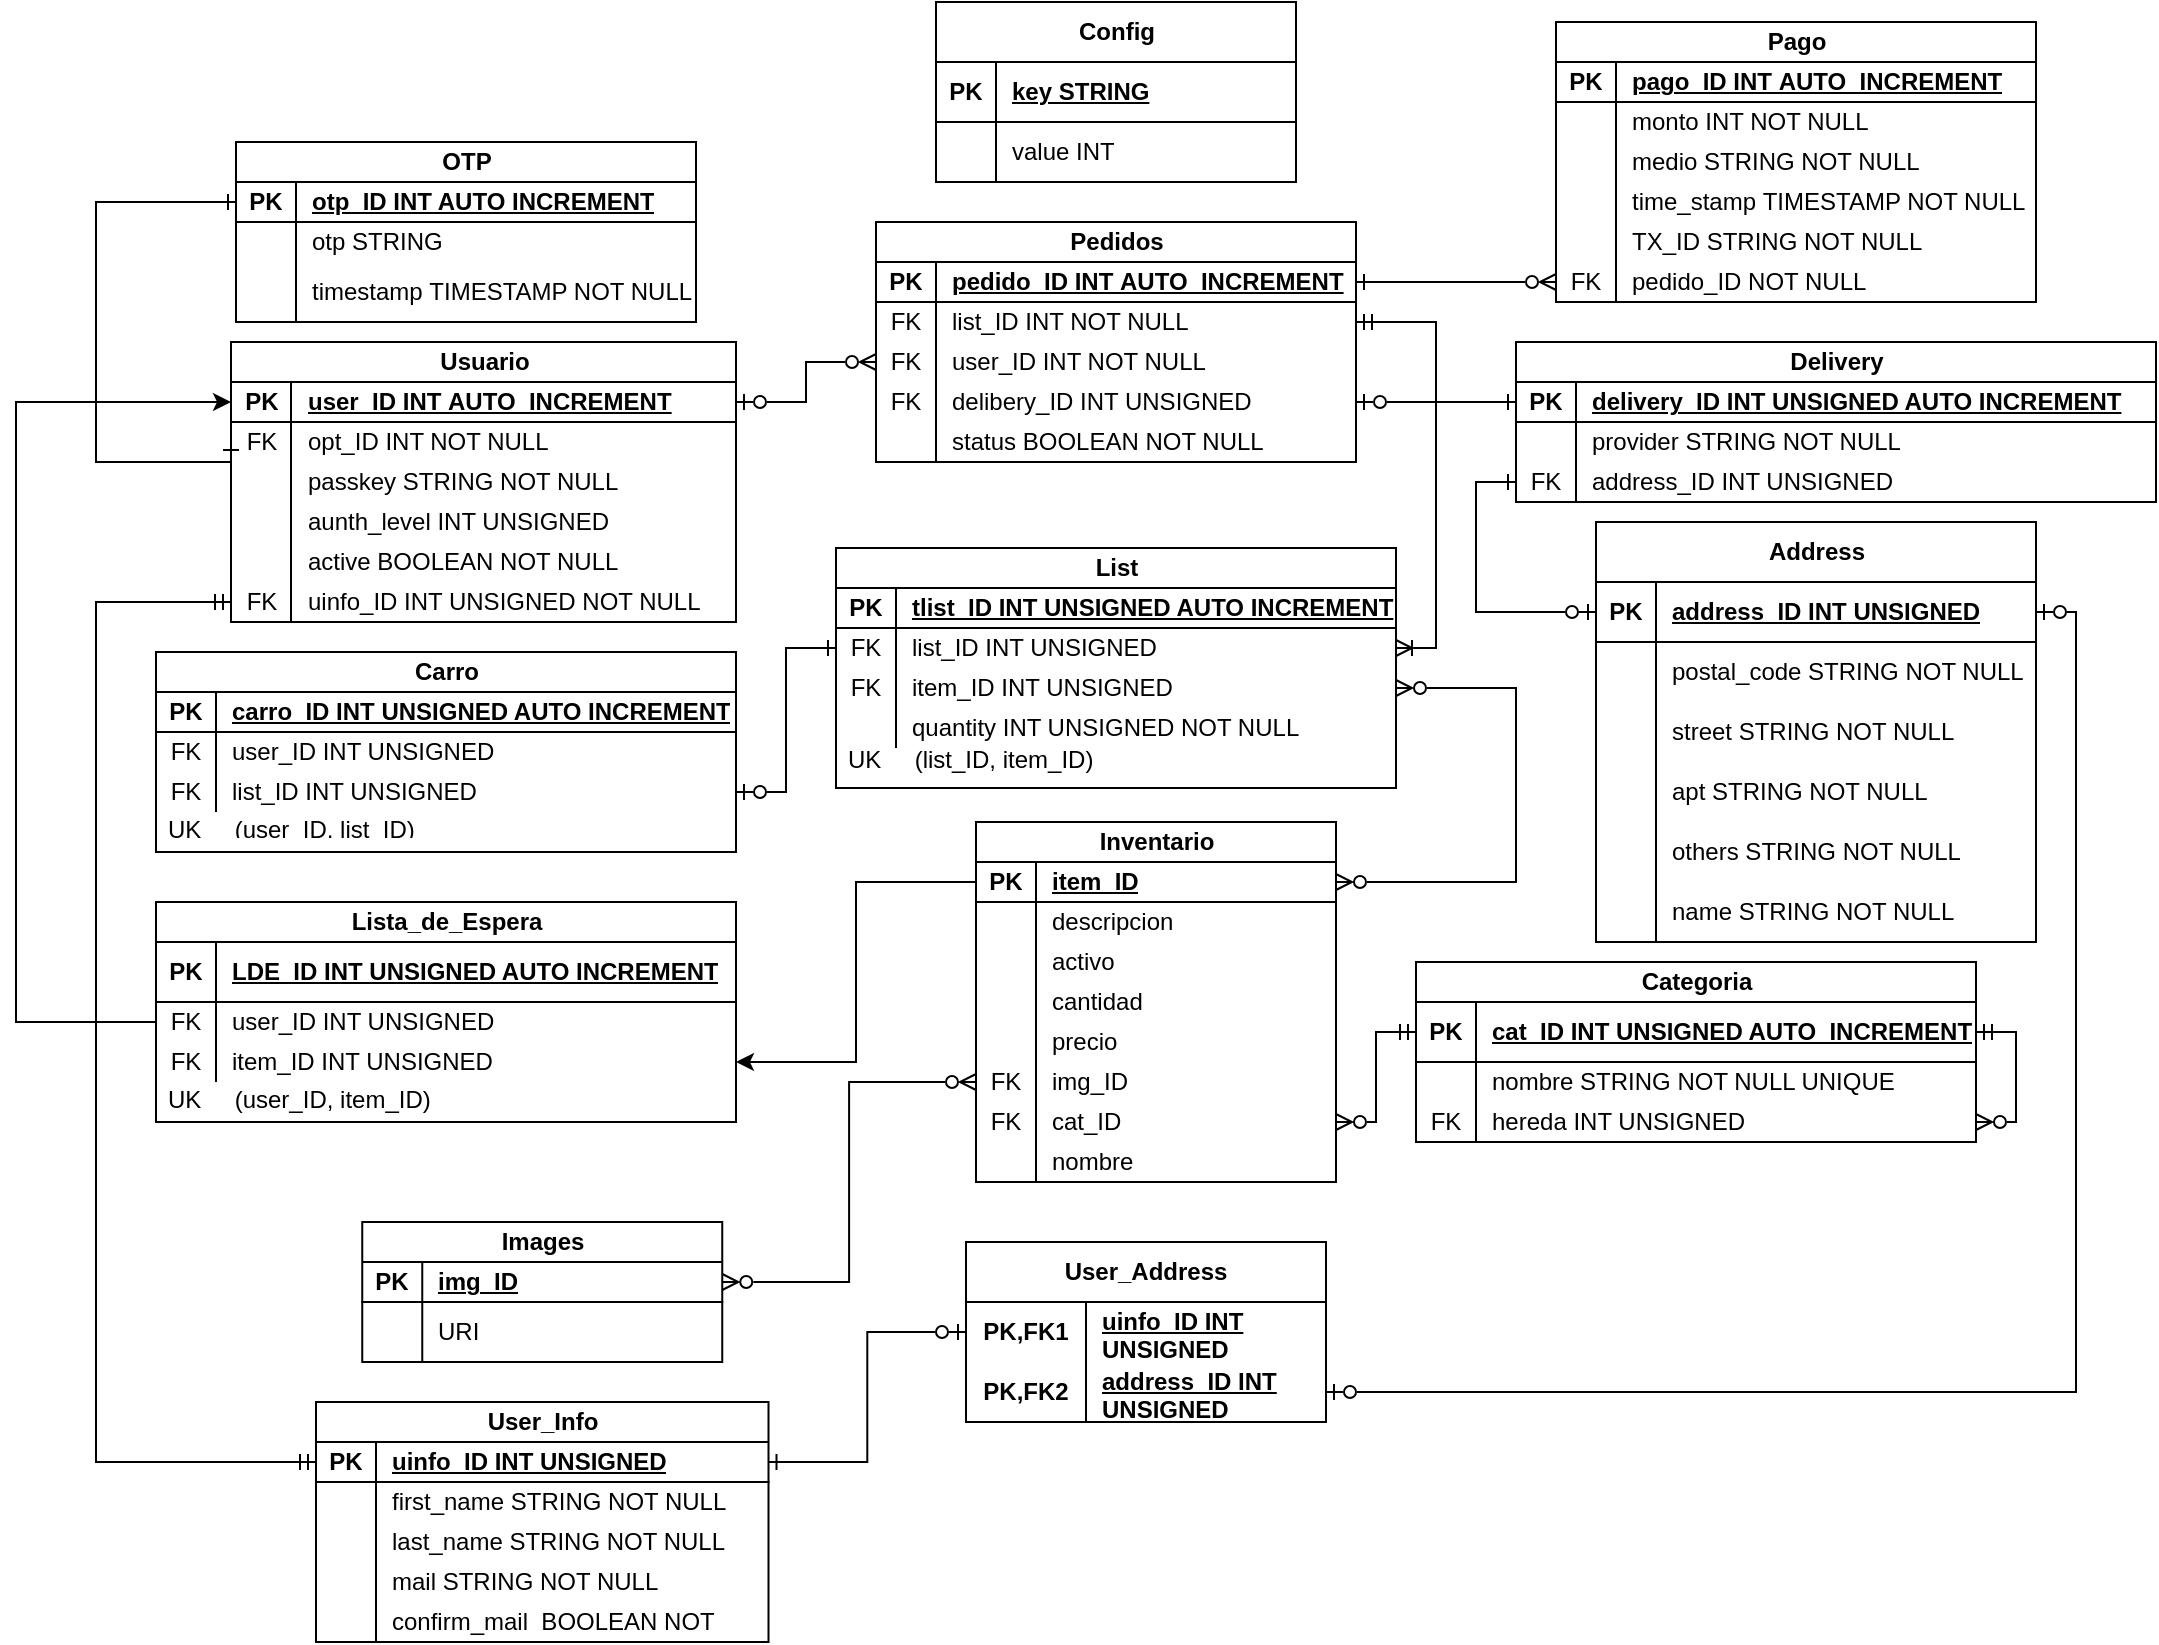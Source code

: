 <mxfile version="28.1.1">
  <diagram name="Page-1" id="5ysOg4D-5KRoqxy0ck68">
    <mxGraphModel dx="1240" dy="530" grid="1" gridSize="10" guides="1" tooltips="1" connect="1" arrows="1" fold="1" page="1" pageScale="1" pageWidth="827" pageHeight="1169" math="0" shadow="0">
      <root>
        <mxCell id="0" />
        <mxCell id="1" parent="0" />
        <mxCell id="CE7UFByELRII1qGwGaDn-330" style="edgeStyle=orthogonalEdgeStyle;rounded=0;orthogonalLoop=1;jettySize=auto;html=1;exitX=1;exitY=0.5;exitDx=0;exitDy=0;entryX=1;entryY=0.5;entryDx=0;entryDy=0;startArrow=ERmandOne;startFill=0;endArrow=ERzeroToMany;endFill=0;" parent="1" source="CE7UFByELRII1qGwGaDn-45" target="CE7UFByELRII1qGwGaDn-51" edge="1">
          <mxGeometry relative="1" as="geometry" />
        </mxCell>
        <mxCell id="CE7UFByELRII1qGwGaDn-5" value="Usuario" style="shape=table;startSize=20;container=1;collapsible=1;childLayout=tableLayout;fixedRows=1;rowLines=0;fontStyle=1;align=center;resizeLast=1;html=1;" parent="1" vertex="1">
          <mxGeometry x="487.5" y="380" width="252.5" height="140" as="geometry" />
        </mxCell>
        <mxCell id="CE7UFByELRII1qGwGaDn-6" value="" style="shape=tableRow;horizontal=0;startSize=0;swimlaneHead=0;swimlaneBody=0;fillColor=none;collapsible=0;dropTarget=0;points=[[0,0.5],[1,0.5]];portConstraint=eastwest;top=0;left=0;right=0;bottom=1;" parent="CE7UFByELRII1qGwGaDn-5" vertex="1">
          <mxGeometry y="20" width="252.5" height="20" as="geometry" />
        </mxCell>
        <mxCell id="CE7UFByELRII1qGwGaDn-7" value="PK" style="shape=partialRectangle;connectable=0;fillColor=none;top=0;left=0;bottom=0;right=0;fontStyle=1;overflow=hidden;whiteSpace=wrap;html=1;" parent="CE7UFByELRII1qGwGaDn-6" vertex="1">
          <mxGeometry width="30" height="20" as="geometry">
            <mxRectangle width="30" height="20" as="alternateBounds" />
          </mxGeometry>
        </mxCell>
        <mxCell id="CE7UFByELRII1qGwGaDn-8" value="user_ID INT&amp;nbsp;AUTO_INCREMENT" style="shape=partialRectangle;connectable=0;fillColor=none;top=0;left=0;bottom=0;right=0;align=left;spacingLeft=6;fontStyle=5;overflow=hidden;whiteSpace=wrap;html=1;" parent="CE7UFByELRII1qGwGaDn-6" vertex="1">
          <mxGeometry x="30" width="222.5" height="20" as="geometry">
            <mxRectangle width="222.5" height="20" as="alternateBounds" />
          </mxGeometry>
        </mxCell>
        <mxCell id="CE7UFByELRII1qGwGaDn-540" value="" style="shape=tableRow;horizontal=0;startSize=0;swimlaneHead=0;swimlaneBody=0;fillColor=none;collapsible=0;dropTarget=0;points=[[0,0.5],[1,0.5]];portConstraint=eastwest;top=0;left=0;right=0;bottom=0;" parent="CE7UFByELRII1qGwGaDn-5" vertex="1">
          <mxGeometry y="40" width="252.5" height="20" as="geometry" />
        </mxCell>
        <mxCell id="CE7UFByELRII1qGwGaDn-541" value="FK" style="shape=partialRectangle;connectable=0;fillColor=none;top=0;left=0;bottom=0;right=0;editable=1;overflow=hidden;whiteSpace=wrap;html=1;" parent="CE7UFByELRII1qGwGaDn-540" vertex="1">
          <mxGeometry width="30" height="20" as="geometry">
            <mxRectangle width="30" height="20" as="alternateBounds" />
          </mxGeometry>
        </mxCell>
        <mxCell id="CE7UFByELRII1qGwGaDn-542" value="opt_ID INT NOT NULL" style="shape=partialRectangle;connectable=0;fillColor=none;top=0;left=0;bottom=0;right=0;align=left;spacingLeft=6;overflow=hidden;whiteSpace=wrap;html=1;" parent="CE7UFByELRII1qGwGaDn-540" vertex="1">
          <mxGeometry x="30" width="222.5" height="20" as="geometry">
            <mxRectangle width="222.5" height="20" as="alternateBounds" />
          </mxGeometry>
        </mxCell>
        <mxCell id="CE7UFByELRII1qGwGaDn-12" value="" style="shape=tableRow;horizontal=0;startSize=0;swimlaneHead=0;swimlaneBody=0;fillColor=none;collapsible=0;dropTarget=0;points=[[0,0.5],[1,0.5]];portConstraint=eastwest;top=0;left=0;right=0;bottom=0;" parent="CE7UFByELRII1qGwGaDn-5" vertex="1">
          <mxGeometry y="60" width="252.5" height="20" as="geometry" />
        </mxCell>
        <mxCell id="CE7UFByELRII1qGwGaDn-13" value="" style="shape=partialRectangle;connectable=0;fillColor=none;top=0;left=0;bottom=0;right=0;editable=1;overflow=hidden;whiteSpace=wrap;html=1;" parent="CE7UFByELRII1qGwGaDn-12" vertex="1">
          <mxGeometry width="30" height="20" as="geometry">
            <mxRectangle width="30" height="20" as="alternateBounds" />
          </mxGeometry>
        </mxCell>
        <mxCell id="CE7UFByELRII1qGwGaDn-14" value="passkey STRING&amp;nbsp;NOT NULL" style="shape=partialRectangle;connectable=0;fillColor=none;top=0;left=0;bottom=0;right=0;align=left;spacingLeft=6;overflow=hidden;whiteSpace=wrap;html=1;" parent="CE7UFByELRII1qGwGaDn-12" vertex="1">
          <mxGeometry x="30" width="222.5" height="20" as="geometry">
            <mxRectangle width="222.5" height="20" as="alternateBounds" />
          </mxGeometry>
        </mxCell>
        <mxCell id="CE7UFByELRII1qGwGaDn-262" value="" style="shape=tableRow;horizontal=0;startSize=0;swimlaneHead=0;swimlaneBody=0;fillColor=none;collapsible=0;dropTarget=0;points=[[0,0.5],[1,0.5]];portConstraint=eastwest;top=0;left=0;right=0;bottom=0;" parent="CE7UFByELRII1qGwGaDn-5" vertex="1">
          <mxGeometry y="80" width="252.5" height="20" as="geometry" />
        </mxCell>
        <mxCell id="CE7UFByELRII1qGwGaDn-263" value="" style="shape=partialRectangle;connectable=0;fillColor=none;top=0;left=0;bottom=0;right=0;editable=1;overflow=hidden;whiteSpace=wrap;html=1;" parent="CE7UFByELRII1qGwGaDn-262" vertex="1">
          <mxGeometry width="30" height="20" as="geometry">
            <mxRectangle width="30" height="20" as="alternateBounds" />
          </mxGeometry>
        </mxCell>
        <mxCell id="CE7UFByELRII1qGwGaDn-264" value="aunth_level INT UNSIGNED" style="shape=partialRectangle;connectable=0;fillColor=none;top=0;left=0;bottom=0;right=0;align=left;spacingLeft=6;overflow=hidden;whiteSpace=wrap;html=1;" parent="CE7UFByELRII1qGwGaDn-262" vertex="1">
          <mxGeometry x="30" width="222.5" height="20" as="geometry">
            <mxRectangle width="222.5" height="20" as="alternateBounds" />
          </mxGeometry>
        </mxCell>
        <mxCell id="CE7UFByELRII1qGwGaDn-333" value="" style="shape=tableRow;horizontal=0;startSize=0;swimlaneHead=0;swimlaneBody=0;fillColor=none;collapsible=0;dropTarget=0;points=[[0,0.5],[1,0.5]];portConstraint=eastwest;top=0;left=0;right=0;bottom=0;" parent="CE7UFByELRII1qGwGaDn-5" vertex="1">
          <mxGeometry y="100" width="252.5" height="20" as="geometry" />
        </mxCell>
        <mxCell id="CE7UFByELRII1qGwGaDn-334" value="" style="shape=partialRectangle;connectable=0;fillColor=none;top=0;left=0;bottom=0;right=0;editable=1;overflow=hidden;whiteSpace=wrap;html=1;" parent="CE7UFByELRII1qGwGaDn-333" vertex="1">
          <mxGeometry width="30" height="20" as="geometry">
            <mxRectangle width="30" height="20" as="alternateBounds" />
          </mxGeometry>
        </mxCell>
        <mxCell id="CE7UFByELRII1qGwGaDn-335" value="active BOOLEAN NOT NULL" style="shape=partialRectangle;connectable=0;fillColor=none;top=0;left=0;bottom=0;right=0;align=left;spacingLeft=6;overflow=hidden;whiteSpace=wrap;html=1;" parent="CE7UFByELRII1qGwGaDn-333" vertex="1">
          <mxGeometry x="30" width="222.5" height="20" as="geometry">
            <mxRectangle width="222.5" height="20" as="alternateBounds" />
          </mxGeometry>
        </mxCell>
        <mxCell id="CE7UFByELRII1qGwGaDn-427" value="" style="shape=tableRow;horizontal=0;startSize=0;swimlaneHead=0;swimlaneBody=0;fillColor=none;collapsible=0;dropTarget=0;points=[[0,0.5],[1,0.5]];portConstraint=eastwest;top=0;left=0;right=0;bottom=0;" parent="CE7UFByELRII1qGwGaDn-5" vertex="1">
          <mxGeometry y="120" width="252.5" height="20" as="geometry" />
        </mxCell>
        <mxCell id="CE7UFByELRII1qGwGaDn-428" value="FK" style="shape=partialRectangle;connectable=0;fillColor=none;top=0;left=0;bottom=0;right=0;editable=1;overflow=hidden;whiteSpace=wrap;html=1;" parent="CE7UFByELRII1qGwGaDn-427" vertex="1">
          <mxGeometry width="30" height="20" as="geometry">
            <mxRectangle width="30" height="20" as="alternateBounds" />
          </mxGeometry>
        </mxCell>
        <mxCell id="CE7UFByELRII1qGwGaDn-429" value="uinfo_ID INT UNSIGNED NOT NULL" style="shape=partialRectangle;connectable=0;fillColor=none;top=0;left=0;bottom=0;right=0;align=left;spacingLeft=6;overflow=hidden;whiteSpace=wrap;html=1;" parent="CE7UFByELRII1qGwGaDn-427" vertex="1">
          <mxGeometry x="30" width="222.5" height="20" as="geometry">
            <mxRectangle width="222.5" height="20" as="alternateBounds" />
          </mxGeometry>
        </mxCell>
        <mxCell id="CE7UFByELRII1qGwGaDn-70" value="Pago" style="shape=table;startSize=20;container=1;collapsible=1;childLayout=tableLayout;fixedRows=1;rowLines=0;fontStyle=1;align=center;resizeLast=1;html=1;" parent="1" vertex="1">
          <mxGeometry x="1150" y="220" width="240" height="140" as="geometry" />
        </mxCell>
        <mxCell id="CE7UFByELRII1qGwGaDn-71" value="" style="shape=tableRow;horizontal=0;startSize=0;swimlaneHead=0;swimlaneBody=0;fillColor=none;collapsible=0;dropTarget=0;points=[[0,0.5],[1,0.5]];portConstraint=eastwest;top=0;left=0;right=0;bottom=1;" parent="CE7UFByELRII1qGwGaDn-70" vertex="1">
          <mxGeometry y="20" width="240" height="20" as="geometry" />
        </mxCell>
        <mxCell id="CE7UFByELRII1qGwGaDn-72" value="PK" style="shape=partialRectangle;connectable=0;fillColor=none;top=0;left=0;bottom=0;right=0;fontStyle=1;overflow=hidden;whiteSpace=wrap;html=1;" parent="CE7UFByELRII1qGwGaDn-71" vertex="1">
          <mxGeometry width="30" height="20" as="geometry">
            <mxRectangle width="30" height="20" as="alternateBounds" />
          </mxGeometry>
        </mxCell>
        <mxCell id="CE7UFByELRII1qGwGaDn-73" value="pago_ID INT&amp;nbsp;AUTO_INCREMENT" style="shape=partialRectangle;connectable=0;fillColor=none;top=0;left=0;bottom=0;right=0;align=left;spacingLeft=6;fontStyle=5;overflow=hidden;whiteSpace=wrap;html=1;" parent="CE7UFByELRII1qGwGaDn-71" vertex="1">
          <mxGeometry x="30" width="210" height="20" as="geometry">
            <mxRectangle width="210" height="20" as="alternateBounds" />
          </mxGeometry>
        </mxCell>
        <mxCell id="CE7UFByELRII1qGwGaDn-74" value="" style="shape=tableRow;horizontal=0;startSize=0;swimlaneHead=0;swimlaneBody=0;fillColor=none;collapsible=0;dropTarget=0;points=[[0,0.5],[1,0.5]];portConstraint=eastwest;top=0;left=0;right=0;bottom=0;" parent="CE7UFByELRII1qGwGaDn-70" vertex="1">
          <mxGeometry y="40" width="240" height="20" as="geometry" />
        </mxCell>
        <mxCell id="CE7UFByELRII1qGwGaDn-75" value="" style="shape=partialRectangle;connectable=0;fillColor=none;top=0;left=0;bottom=0;right=0;editable=1;overflow=hidden;whiteSpace=wrap;html=1;" parent="CE7UFByELRII1qGwGaDn-74" vertex="1">
          <mxGeometry width="30" height="20" as="geometry">
            <mxRectangle width="30" height="20" as="alternateBounds" />
          </mxGeometry>
        </mxCell>
        <mxCell id="CE7UFByELRII1qGwGaDn-76" value="monto INT NOT NULL" style="shape=partialRectangle;connectable=0;fillColor=none;top=0;left=0;bottom=0;right=0;align=left;spacingLeft=6;overflow=hidden;whiteSpace=wrap;html=1;" parent="CE7UFByELRII1qGwGaDn-74" vertex="1">
          <mxGeometry x="30" width="210" height="20" as="geometry">
            <mxRectangle width="210" height="20" as="alternateBounds" />
          </mxGeometry>
        </mxCell>
        <mxCell id="CE7UFByELRII1qGwGaDn-77" value="" style="shape=tableRow;horizontal=0;startSize=0;swimlaneHead=0;swimlaneBody=0;fillColor=none;collapsible=0;dropTarget=0;points=[[0,0.5],[1,0.5]];portConstraint=eastwest;top=0;left=0;right=0;bottom=0;" parent="CE7UFByELRII1qGwGaDn-70" vertex="1">
          <mxGeometry y="60" width="240" height="20" as="geometry" />
        </mxCell>
        <mxCell id="CE7UFByELRII1qGwGaDn-78" value="" style="shape=partialRectangle;connectable=0;fillColor=none;top=0;left=0;bottom=0;right=0;editable=1;overflow=hidden;whiteSpace=wrap;html=1;" parent="CE7UFByELRII1qGwGaDn-77" vertex="1">
          <mxGeometry width="30" height="20" as="geometry">
            <mxRectangle width="30" height="20" as="alternateBounds" />
          </mxGeometry>
        </mxCell>
        <mxCell id="CE7UFByELRII1qGwGaDn-79" value="medio STRING NOT NULL" style="shape=partialRectangle;connectable=0;fillColor=none;top=0;left=0;bottom=0;right=0;align=left;spacingLeft=6;overflow=hidden;whiteSpace=wrap;html=1;" parent="CE7UFByELRII1qGwGaDn-77" vertex="1">
          <mxGeometry x="30" width="210" height="20" as="geometry">
            <mxRectangle width="210" height="20" as="alternateBounds" />
          </mxGeometry>
        </mxCell>
        <mxCell id="CE7UFByELRII1qGwGaDn-80" value="" style="shape=tableRow;horizontal=0;startSize=0;swimlaneHead=0;swimlaneBody=0;fillColor=none;collapsible=0;dropTarget=0;points=[[0,0.5],[1,0.5]];portConstraint=eastwest;top=0;left=0;right=0;bottom=0;" parent="CE7UFByELRII1qGwGaDn-70" vertex="1">
          <mxGeometry y="80" width="240" height="20" as="geometry" />
        </mxCell>
        <mxCell id="CE7UFByELRII1qGwGaDn-81" value="" style="shape=partialRectangle;connectable=0;fillColor=none;top=0;left=0;bottom=0;right=0;editable=1;overflow=hidden;whiteSpace=wrap;html=1;" parent="CE7UFByELRII1qGwGaDn-80" vertex="1">
          <mxGeometry width="30" height="20" as="geometry">
            <mxRectangle width="30" height="20" as="alternateBounds" />
          </mxGeometry>
        </mxCell>
        <mxCell id="CE7UFByELRII1qGwGaDn-82" value="time_stamp&amp;nbsp;TIMESTAMP NOT NULL" style="shape=partialRectangle;connectable=0;fillColor=none;top=0;left=0;bottom=0;right=0;align=left;spacingLeft=6;overflow=hidden;whiteSpace=wrap;html=1;" parent="CE7UFByELRII1qGwGaDn-80" vertex="1">
          <mxGeometry x="30" width="210" height="20" as="geometry">
            <mxRectangle width="210" height="20" as="alternateBounds" />
          </mxGeometry>
        </mxCell>
        <mxCell id="CE7UFByELRII1qGwGaDn-135" value="" style="shape=tableRow;horizontal=0;startSize=0;swimlaneHead=0;swimlaneBody=0;fillColor=none;collapsible=0;dropTarget=0;points=[[0,0.5],[1,0.5]];portConstraint=eastwest;top=0;left=0;right=0;bottom=0;" parent="CE7UFByELRII1qGwGaDn-70" vertex="1">
          <mxGeometry y="100" width="240" height="20" as="geometry" />
        </mxCell>
        <mxCell id="CE7UFByELRII1qGwGaDn-136" value="" style="shape=partialRectangle;connectable=0;fillColor=none;top=0;left=0;bottom=0;right=0;editable=1;overflow=hidden;whiteSpace=wrap;html=1;" parent="CE7UFByELRII1qGwGaDn-135" vertex="1">
          <mxGeometry width="30" height="20" as="geometry">
            <mxRectangle width="30" height="20" as="alternateBounds" />
          </mxGeometry>
        </mxCell>
        <mxCell id="CE7UFByELRII1qGwGaDn-137" value="TX_ID STRING NOT NULL" style="shape=partialRectangle;connectable=0;fillColor=none;top=0;left=0;bottom=0;right=0;align=left;spacingLeft=6;overflow=hidden;whiteSpace=wrap;html=1;" parent="CE7UFByELRII1qGwGaDn-135" vertex="1">
          <mxGeometry x="30" width="210" height="20" as="geometry">
            <mxRectangle width="210" height="20" as="alternateBounds" />
          </mxGeometry>
        </mxCell>
        <mxCell id="CE7UFByELRII1qGwGaDn-324" value="" style="shape=tableRow;horizontal=0;startSize=0;swimlaneHead=0;swimlaneBody=0;fillColor=none;collapsible=0;dropTarget=0;points=[[0,0.5],[1,0.5]];portConstraint=eastwest;top=0;left=0;right=0;bottom=0;" parent="CE7UFByELRII1qGwGaDn-70" vertex="1">
          <mxGeometry y="120" width="240" height="20" as="geometry" />
        </mxCell>
        <mxCell id="CE7UFByELRII1qGwGaDn-325" value="FK" style="shape=partialRectangle;connectable=0;fillColor=none;top=0;left=0;bottom=0;right=0;editable=1;overflow=hidden;whiteSpace=wrap;html=1;" parent="CE7UFByELRII1qGwGaDn-324" vertex="1">
          <mxGeometry width="30" height="20" as="geometry">
            <mxRectangle width="30" height="20" as="alternateBounds" />
          </mxGeometry>
        </mxCell>
        <mxCell id="CE7UFByELRII1qGwGaDn-326" value="pedido_ID NOT NULL" style="shape=partialRectangle;connectable=0;fillColor=none;top=0;left=0;bottom=0;right=0;align=left;spacingLeft=6;overflow=hidden;whiteSpace=wrap;html=1;" parent="CE7UFByELRII1qGwGaDn-324" vertex="1">
          <mxGeometry x="30" width="210" height="20" as="geometry">
            <mxRectangle width="210" height="20" as="alternateBounds" />
          </mxGeometry>
        </mxCell>
        <mxCell id="CE7UFByELRII1qGwGaDn-122" value="Pedidos" style="shape=table;startSize=20;container=1;collapsible=1;childLayout=tableLayout;fixedRows=1;rowLines=0;fontStyle=1;align=center;resizeLast=1;html=1;" parent="1" vertex="1">
          <mxGeometry x="810" y="320" width="240" height="120" as="geometry" />
        </mxCell>
        <mxCell id="CE7UFByELRII1qGwGaDn-123" value="" style="shape=tableRow;horizontal=0;startSize=0;swimlaneHead=0;swimlaneBody=0;fillColor=none;collapsible=0;dropTarget=0;points=[[0,0.5],[1,0.5]];portConstraint=eastwest;top=0;left=0;right=0;bottom=1;" parent="CE7UFByELRII1qGwGaDn-122" vertex="1">
          <mxGeometry y="20" width="240" height="20" as="geometry" />
        </mxCell>
        <mxCell id="CE7UFByELRII1qGwGaDn-124" value="PK" style="shape=partialRectangle;connectable=0;fillColor=none;top=0;left=0;bottom=0;right=0;fontStyle=1;overflow=hidden;whiteSpace=wrap;html=1;" parent="CE7UFByELRII1qGwGaDn-123" vertex="1">
          <mxGeometry width="30" height="20" as="geometry">
            <mxRectangle width="30" height="20" as="alternateBounds" />
          </mxGeometry>
        </mxCell>
        <mxCell id="CE7UFByELRII1qGwGaDn-125" value="pedido_ID INT&amp;nbsp;AUTO_INCREMENT" style="shape=partialRectangle;connectable=0;fillColor=none;top=0;left=0;bottom=0;right=0;align=left;spacingLeft=6;fontStyle=5;overflow=hidden;whiteSpace=wrap;html=1;" parent="CE7UFByELRII1qGwGaDn-123" vertex="1">
          <mxGeometry x="30" width="210" height="20" as="geometry">
            <mxRectangle width="210" height="20" as="alternateBounds" />
          </mxGeometry>
        </mxCell>
        <mxCell id="CE7UFByELRII1qGwGaDn-126" value="" style="shape=tableRow;horizontal=0;startSize=0;swimlaneHead=0;swimlaneBody=0;fillColor=none;collapsible=0;dropTarget=0;points=[[0,0.5],[1,0.5]];portConstraint=eastwest;top=0;left=0;right=0;bottom=0;" parent="CE7UFByELRII1qGwGaDn-122" vertex="1">
          <mxGeometry y="40" width="240" height="20" as="geometry" />
        </mxCell>
        <mxCell id="CE7UFByELRII1qGwGaDn-127" value="FK" style="shape=partialRectangle;connectable=0;fillColor=none;top=0;left=0;bottom=0;right=0;editable=1;overflow=hidden;whiteSpace=wrap;html=1;" parent="CE7UFByELRII1qGwGaDn-126" vertex="1">
          <mxGeometry width="30" height="20" as="geometry">
            <mxRectangle width="30" height="20" as="alternateBounds" />
          </mxGeometry>
        </mxCell>
        <mxCell id="CE7UFByELRII1qGwGaDn-128" value="list_ID INT NOT NULL" style="shape=partialRectangle;connectable=0;fillColor=none;top=0;left=0;bottom=0;right=0;align=left;spacingLeft=6;overflow=hidden;whiteSpace=wrap;html=1;" parent="CE7UFByELRII1qGwGaDn-126" vertex="1">
          <mxGeometry x="30" width="210" height="20" as="geometry">
            <mxRectangle width="210" height="20" as="alternateBounds" />
          </mxGeometry>
        </mxCell>
        <mxCell id="CE7UFByELRII1qGwGaDn-129" value="" style="shape=tableRow;horizontal=0;startSize=0;swimlaneHead=0;swimlaneBody=0;fillColor=none;collapsible=0;dropTarget=0;points=[[0,0.5],[1,0.5]];portConstraint=eastwest;top=0;left=0;right=0;bottom=0;" parent="CE7UFByELRII1qGwGaDn-122" vertex="1">
          <mxGeometry y="60" width="240" height="20" as="geometry" />
        </mxCell>
        <mxCell id="CE7UFByELRII1qGwGaDn-130" value="FK" style="shape=partialRectangle;connectable=0;fillColor=none;top=0;left=0;bottom=0;right=0;editable=1;overflow=hidden;whiteSpace=wrap;html=1;" parent="CE7UFByELRII1qGwGaDn-129" vertex="1">
          <mxGeometry width="30" height="20" as="geometry">
            <mxRectangle width="30" height="20" as="alternateBounds" />
          </mxGeometry>
        </mxCell>
        <mxCell id="CE7UFByELRII1qGwGaDn-131" value="user_ID INT NOT NULL" style="shape=partialRectangle;connectable=0;fillColor=none;top=0;left=0;bottom=0;right=0;align=left;spacingLeft=6;overflow=hidden;whiteSpace=wrap;html=1;" parent="CE7UFByELRII1qGwGaDn-129" vertex="1">
          <mxGeometry x="30" width="210" height="20" as="geometry">
            <mxRectangle width="210" height="20" as="alternateBounds" />
          </mxGeometry>
        </mxCell>
        <mxCell id="CE7UFByELRII1qGwGaDn-132" value="" style="shape=tableRow;horizontal=0;startSize=0;swimlaneHead=0;swimlaneBody=0;fillColor=none;collapsible=0;dropTarget=0;points=[[0,0.5],[1,0.5]];portConstraint=eastwest;top=0;left=0;right=0;bottom=0;" parent="CE7UFByELRII1qGwGaDn-122" vertex="1">
          <mxGeometry y="80" width="240" height="20" as="geometry" />
        </mxCell>
        <mxCell id="CE7UFByELRII1qGwGaDn-133" value="FK" style="shape=partialRectangle;connectable=0;fillColor=none;top=0;left=0;bottom=0;right=0;editable=1;overflow=hidden;whiteSpace=wrap;html=1;" parent="CE7UFByELRII1qGwGaDn-132" vertex="1">
          <mxGeometry width="30" height="20" as="geometry">
            <mxRectangle width="30" height="20" as="alternateBounds" />
          </mxGeometry>
        </mxCell>
        <mxCell id="CE7UFByELRII1qGwGaDn-134" value="delibery_ID INT UNSIGNED" style="shape=partialRectangle;connectable=0;fillColor=none;top=0;left=0;bottom=0;right=0;align=left;spacingLeft=6;overflow=hidden;whiteSpace=wrap;html=1;" parent="CE7UFByELRII1qGwGaDn-132" vertex="1">
          <mxGeometry x="30" width="210" height="20" as="geometry">
            <mxRectangle width="210" height="20" as="alternateBounds" />
          </mxGeometry>
        </mxCell>
        <mxCell id="CE7UFByELRII1qGwGaDn-410" value="" style="shape=tableRow;horizontal=0;startSize=0;swimlaneHead=0;swimlaneBody=0;fillColor=none;collapsible=0;dropTarget=0;points=[[0,0.5],[1,0.5]];portConstraint=eastwest;top=0;left=0;right=0;bottom=0;" parent="CE7UFByELRII1qGwGaDn-122" vertex="1">
          <mxGeometry y="100" width="240" height="20" as="geometry" />
        </mxCell>
        <mxCell id="CE7UFByELRII1qGwGaDn-411" value="" style="shape=partialRectangle;connectable=0;fillColor=none;top=0;left=0;bottom=0;right=0;editable=1;overflow=hidden;whiteSpace=wrap;html=1;" parent="CE7UFByELRII1qGwGaDn-410" vertex="1">
          <mxGeometry width="30" height="20" as="geometry">
            <mxRectangle width="30" height="20" as="alternateBounds" />
          </mxGeometry>
        </mxCell>
        <mxCell id="CE7UFByELRII1qGwGaDn-412" value="status&amp;nbsp;BOOLEAN NOT NULL&lt;span style=&quot;white-space: pre;&quot;&gt;&#x9;&lt;/span&gt;" style="shape=partialRectangle;connectable=0;fillColor=none;top=0;left=0;bottom=0;right=0;align=left;spacingLeft=6;overflow=hidden;whiteSpace=wrap;html=1;" parent="CE7UFByELRII1qGwGaDn-410" vertex="1">
          <mxGeometry x="30" width="210" height="20" as="geometry">
            <mxRectangle width="210" height="20" as="alternateBounds" />
          </mxGeometry>
        </mxCell>
        <mxCell id="CE7UFByELRII1qGwGaDn-44" value="Categoria" style="shape=table;startSize=20;container=1;collapsible=1;childLayout=tableLayout;fixedRows=1;rowLines=0;fontStyle=1;align=center;resizeLast=1;html=1;" parent="1" vertex="1">
          <mxGeometry x="1080" y="690" width="280" height="90" as="geometry" />
        </mxCell>
        <mxCell id="CE7UFByELRII1qGwGaDn-45" value="" style="shape=tableRow;horizontal=0;startSize=0;swimlaneHead=0;swimlaneBody=0;fillColor=none;collapsible=0;dropTarget=0;points=[[0,0.5],[1,0.5]];portConstraint=eastwest;top=0;left=0;right=0;bottom=1;" parent="CE7UFByELRII1qGwGaDn-44" vertex="1">
          <mxGeometry y="20" width="280" height="30" as="geometry" />
        </mxCell>
        <mxCell id="CE7UFByELRII1qGwGaDn-46" value="PK" style="shape=partialRectangle;connectable=0;fillColor=none;top=0;left=0;bottom=0;right=0;fontStyle=1;overflow=hidden;whiteSpace=wrap;html=1;" parent="CE7UFByELRII1qGwGaDn-45" vertex="1">
          <mxGeometry width="30" height="30" as="geometry">
            <mxRectangle width="30" height="30" as="alternateBounds" />
          </mxGeometry>
        </mxCell>
        <mxCell id="CE7UFByELRII1qGwGaDn-47" value="cat_ID INT UNSIGNED AUTO_INCREMENT" style="shape=partialRectangle;connectable=0;fillColor=none;top=0;left=0;bottom=0;right=0;align=left;spacingLeft=6;fontStyle=5;overflow=hidden;whiteSpace=wrap;html=1;" parent="CE7UFByELRII1qGwGaDn-45" vertex="1">
          <mxGeometry x="30" width="250" height="30" as="geometry">
            <mxRectangle width="250" height="30" as="alternateBounds" />
          </mxGeometry>
        </mxCell>
        <mxCell id="CE7UFByELRII1qGwGaDn-48" value="" style="shape=tableRow;horizontal=0;startSize=0;swimlaneHead=0;swimlaneBody=0;fillColor=none;collapsible=0;dropTarget=0;points=[[0,0.5],[1,0.5]];portConstraint=eastwest;top=0;left=0;right=0;bottom=0;" parent="CE7UFByELRII1qGwGaDn-44" vertex="1">
          <mxGeometry y="50" width="280" height="20" as="geometry" />
        </mxCell>
        <mxCell id="CE7UFByELRII1qGwGaDn-49" value="" style="shape=partialRectangle;connectable=0;fillColor=none;top=0;left=0;bottom=0;right=0;editable=1;overflow=hidden;whiteSpace=wrap;html=1;" parent="CE7UFByELRII1qGwGaDn-48" vertex="1">
          <mxGeometry width="30" height="20" as="geometry">
            <mxRectangle width="30" height="20" as="alternateBounds" />
          </mxGeometry>
        </mxCell>
        <mxCell id="CE7UFByELRII1qGwGaDn-50" value="nombre STRING&amp;nbsp;NOT NULL UNIQUE" style="shape=partialRectangle;connectable=0;fillColor=none;top=0;left=0;bottom=0;right=0;align=left;spacingLeft=6;overflow=hidden;whiteSpace=wrap;html=1;" parent="CE7UFByELRII1qGwGaDn-48" vertex="1">
          <mxGeometry x="30" width="250" height="20" as="geometry">
            <mxRectangle width="250" height="20" as="alternateBounds" />
          </mxGeometry>
        </mxCell>
        <mxCell id="CE7UFByELRII1qGwGaDn-51" value="" style="shape=tableRow;horizontal=0;startSize=0;swimlaneHead=0;swimlaneBody=0;fillColor=none;collapsible=0;dropTarget=0;points=[[0,0.5],[1,0.5]];portConstraint=eastwest;top=0;left=0;right=0;bottom=0;" parent="CE7UFByELRII1qGwGaDn-44" vertex="1">
          <mxGeometry y="70" width="280" height="20" as="geometry" />
        </mxCell>
        <mxCell id="CE7UFByELRII1qGwGaDn-52" value="FK" style="shape=partialRectangle;connectable=0;fillColor=none;top=0;left=0;bottom=0;right=0;editable=1;overflow=hidden;whiteSpace=wrap;html=1;" parent="CE7UFByELRII1qGwGaDn-51" vertex="1">
          <mxGeometry width="30" height="20" as="geometry">
            <mxRectangle width="30" height="20" as="alternateBounds" />
          </mxGeometry>
        </mxCell>
        <mxCell id="CE7UFByELRII1qGwGaDn-53" value="hereda INT UNSIGNED" style="shape=partialRectangle;connectable=0;fillColor=none;top=0;left=0;bottom=0;right=0;align=left;spacingLeft=6;overflow=hidden;whiteSpace=wrap;html=1;" parent="CE7UFByELRII1qGwGaDn-51" vertex="1">
          <mxGeometry x="30" width="250" height="20" as="geometry">
            <mxRectangle width="250" height="20" as="alternateBounds" />
          </mxGeometry>
        </mxCell>
        <mxCell id="CE7UFByELRII1qGwGaDn-57" value="Inventario" style="shape=table;startSize=20;container=1;collapsible=1;childLayout=tableLayout;fixedRows=1;rowLines=0;fontStyle=1;align=center;resizeLast=1;html=1;" parent="1" vertex="1">
          <mxGeometry x="860" y="620" width="180" height="180" as="geometry" />
        </mxCell>
        <mxCell id="CE7UFByELRII1qGwGaDn-58" value="" style="shape=tableRow;horizontal=0;startSize=0;swimlaneHead=0;swimlaneBody=0;fillColor=none;collapsible=0;dropTarget=0;points=[[0,0.5],[1,0.5]];portConstraint=eastwest;top=0;left=0;right=0;bottom=1;" parent="CE7UFByELRII1qGwGaDn-57" vertex="1">
          <mxGeometry y="20" width="180" height="20" as="geometry" />
        </mxCell>
        <mxCell id="CE7UFByELRII1qGwGaDn-59" value="PK" style="shape=partialRectangle;connectable=0;fillColor=none;top=0;left=0;bottom=0;right=0;fontStyle=1;overflow=hidden;whiteSpace=wrap;html=1;" parent="CE7UFByELRII1qGwGaDn-58" vertex="1">
          <mxGeometry width="30" height="20" as="geometry">
            <mxRectangle width="30" height="20" as="alternateBounds" />
          </mxGeometry>
        </mxCell>
        <mxCell id="CE7UFByELRII1qGwGaDn-60" value="item_ID" style="shape=partialRectangle;connectable=0;fillColor=none;top=0;left=0;bottom=0;right=0;align=left;spacingLeft=6;fontStyle=5;overflow=hidden;whiteSpace=wrap;html=1;" parent="CE7UFByELRII1qGwGaDn-58" vertex="1">
          <mxGeometry x="30" width="150" height="20" as="geometry">
            <mxRectangle width="150" height="20" as="alternateBounds" />
          </mxGeometry>
        </mxCell>
        <mxCell id="CE7UFByELRII1qGwGaDn-61" value="" style="shape=tableRow;horizontal=0;startSize=0;swimlaneHead=0;swimlaneBody=0;fillColor=none;collapsible=0;dropTarget=0;points=[[0,0.5],[1,0.5]];portConstraint=eastwest;top=0;left=0;right=0;bottom=0;" parent="CE7UFByELRII1qGwGaDn-57" vertex="1">
          <mxGeometry y="40" width="180" height="20" as="geometry" />
        </mxCell>
        <mxCell id="CE7UFByELRII1qGwGaDn-62" value="" style="shape=partialRectangle;connectable=0;fillColor=none;top=0;left=0;bottom=0;right=0;editable=1;overflow=hidden;whiteSpace=wrap;html=1;" parent="CE7UFByELRII1qGwGaDn-61" vertex="1">
          <mxGeometry width="30" height="20" as="geometry">
            <mxRectangle width="30" height="20" as="alternateBounds" />
          </mxGeometry>
        </mxCell>
        <mxCell id="CE7UFByELRII1qGwGaDn-63" value="descripcion" style="shape=partialRectangle;connectable=0;fillColor=none;top=0;left=0;bottom=0;right=0;align=left;spacingLeft=6;overflow=hidden;whiteSpace=wrap;html=1;" parent="CE7UFByELRII1qGwGaDn-61" vertex="1">
          <mxGeometry x="30" width="150" height="20" as="geometry">
            <mxRectangle width="150" height="20" as="alternateBounds" />
          </mxGeometry>
        </mxCell>
        <mxCell id="CE7UFByELRII1qGwGaDn-64" value="" style="shape=tableRow;horizontal=0;startSize=0;swimlaneHead=0;swimlaneBody=0;fillColor=none;collapsible=0;dropTarget=0;points=[[0,0.5],[1,0.5]];portConstraint=eastwest;top=0;left=0;right=0;bottom=0;" parent="CE7UFByELRII1qGwGaDn-57" vertex="1">
          <mxGeometry y="60" width="180" height="20" as="geometry" />
        </mxCell>
        <mxCell id="CE7UFByELRII1qGwGaDn-65" value="" style="shape=partialRectangle;connectable=0;fillColor=none;top=0;left=0;bottom=0;right=0;editable=1;overflow=hidden;whiteSpace=wrap;html=1;" parent="CE7UFByELRII1qGwGaDn-64" vertex="1">
          <mxGeometry width="30" height="20" as="geometry">
            <mxRectangle width="30" height="20" as="alternateBounds" />
          </mxGeometry>
        </mxCell>
        <mxCell id="CE7UFByELRII1qGwGaDn-66" value="activo" style="shape=partialRectangle;connectable=0;fillColor=none;top=0;left=0;bottom=0;right=0;align=left;spacingLeft=6;overflow=hidden;whiteSpace=wrap;html=1;" parent="CE7UFByELRII1qGwGaDn-64" vertex="1">
          <mxGeometry x="30" width="150" height="20" as="geometry">
            <mxRectangle width="150" height="20" as="alternateBounds" />
          </mxGeometry>
        </mxCell>
        <mxCell id="CE7UFByELRII1qGwGaDn-67" value="" style="shape=tableRow;horizontal=0;startSize=0;swimlaneHead=0;swimlaneBody=0;fillColor=none;collapsible=0;dropTarget=0;points=[[0,0.5],[1,0.5]];portConstraint=eastwest;top=0;left=0;right=0;bottom=0;" parent="CE7UFByELRII1qGwGaDn-57" vertex="1">
          <mxGeometry y="80" width="180" height="20" as="geometry" />
        </mxCell>
        <mxCell id="CE7UFByELRII1qGwGaDn-68" value="" style="shape=partialRectangle;connectable=0;fillColor=none;top=0;left=0;bottom=0;right=0;editable=1;overflow=hidden;whiteSpace=wrap;html=1;" parent="CE7UFByELRII1qGwGaDn-67" vertex="1">
          <mxGeometry width="30" height="20" as="geometry">
            <mxRectangle width="30" height="20" as="alternateBounds" />
          </mxGeometry>
        </mxCell>
        <mxCell id="CE7UFByELRII1qGwGaDn-69" value="cantidad" style="shape=partialRectangle;connectable=0;fillColor=none;top=0;left=0;bottom=0;right=0;align=left;spacingLeft=6;overflow=hidden;whiteSpace=wrap;html=1;" parent="CE7UFByELRII1qGwGaDn-67" vertex="1">
          <mxGeometry x="30" width="150" height="20" as="geometry">
            <mxRectangle width="150" height="20" as="alternateBounds" />
          </mxGeometry>
        </mxCell>
        <mxCell id="CE7UFByELRII1qGwGaDn-141" value="" style="shape=tableRow;horizontal=0;startSize=0;swimlaneHead=0;swimlaneBody=0;fillColor=none;collapsible=0;dropTarget=0;points=[[0,0.5],[1,0.5]];portConstraint=eastwest;top=0;left=0;right=0;bottom=0;" parent="CE7UFByELRII1qGwGaDn-57" vertex="1">
          <mxGeometry y="100" width="180" height="20" as="geometry" />
        </mxCell>
        <mxCell id="CE7UFByELRII1qGwGaDn-142" value="" style="shape=partialRectangle;connectable=0;fillColor=none;top=0;left=0;bottom=0;right=0;editable=1;overflow=hidden;whiteSpace=wrap;html=1;" parent="CE7UFByELRII1qGwGaDn-141" vertex="1">
          <mxGeometry width="30" height="20" as="geometry">
            <mxRectangle width="30" height="20" as="alternateBounds" />
          </mxGeometry>
        </mxCell>
        <mxCell id="CE7UFByELRII1qGwGaDn-143" value="precio" style="shape=partialRectangle;connectable=0;fillColor=none;top=0;left=0;bottom=0;right=0;align=left;spacingLeft=6;overflow=hidden;whiteSpace=wrap;html=1;" parent="CE7UFByELRII1qGwGaDn-141" vertex="1">
          <mxGeometry x="30" width="150" height="20" as="geometry">
            <mxRectangle width="150" height="20" as="alternateBounds" />
          </mxGeometry>
        </mxCell>
        <mxCell id="CE7UFByELRII1qGwGaDn-169" value="" style="shape=tableRow;horizontal=0;startSize=0;swimlaneHead=0;swimlaneBody=0;fillColor=none;collapsible=0;dropTarget=0;points=[[0,0.5],[1,0.5]];portConstraint=eastwest;top=0;left=0;right=0;bottom=0;" parent="CE7UFByELRII1qGwGaDn-57" vertex="1">
          <mxGeometry y="120" width="180" height="20" as="geometry" />
        </mxCell>
        <mxCell id="CE7UFByELRII1qGwGaDn-170" value="FK" style="shape=partialRectangle;connectable=0;fillColor=none;top=0;left=0;bottom=0;right=0;editable=1;overflow=hidden;whiteSpace=wrap;html=1;" parent="CE7UFByELRII1qGwGaDn-169" vertex="1">
          <mxGeometry width="30" height="20" as="geometry">
            <mxRectangle width="30" height="20" as="alternateBounds" />
          </mxGeometry>
        </mxCell>
        <mxCell id="CE7UFByELRII1qGwGaDn-171" value="img_ID" style="shape=partialRectangle;connectable=0;fillColor=none;top=0;left=0;bottom=0;right=0;align=left;spacingLeft=6;overflow=hidden;whiteSpace=wrap;html=1;" parent="CE7UFByELRII1qGwGaDn-169" vertex="1">
          <mxGeometry x="30" width="150" height="20" as="geometry">
            <mxRectangle width="150" height="20" as="alternateBounds" />
          </mxGeometry>
        </mxCell>
        <mxCell id="CE7UFByELRII1qGwGaDn-204" value="" style="shape=tableRow;horizontal=0;startSize=0;swimlaneHead=0;swimlaneBody=0;fillColor=none;collapsible=0;dropTarget=0;points=[[0,0.5],[1,0.5]];portConstraint=eastwest;top=0;left=0;right=0;bottom=0;" parent="CE7UFByELRII1qGwGaDn-57" vertex="1">
          <mxGeometry y="140" width="180" height="20" as="geometry" />
        </mxCell>
        <mxCell id="CE7UFByELRII1qGwGaDn-205" value="FK" style="shape=partialRectangle;connectable=0;fillColor=none;top=0;left=0;bottom=0;right=0;editable=1;overflow=hidden;whiteSpace=wrap;html=1;" parent="CE7UFByELRII1qGwGaDn-204" vertex="1">
          <mxGeometry width="30" height="20" as="geometry">
            <mxRectangle width="30" height="20" as="alternateBounds" />
          </mxGeometry>
        </mxCell>
        <mxCell id="CE7UFByELRII1qGwGaDn-206" value="cat_ID" style="shape=partialRectangle;connectable=0;fillColor=none;top=0;left=0;bottom=0;right=0;align=left;spacingLeft=6;overflow=hidden;whiteSpace=wrap;html=1;" parent="CE7UFByELRII1qGwGaDn-204" vertex="1">
          <mxGeometry x="30" width="150" height="20" as="geometry">
            <mxRectangle width="150" height="20" as="alternateBounds" />
          </mxGeometry>
        </mxCell>
        <mxCell id="CE7UFByELRII1qGwGaDn-440" value="" style="shape=tableRow;horizontal=0;startSize=0;swimlaneHead=0;swimlaneBody=0;fillColor=none;collapsible=0;dropTarget=0;points=[[0,0.5],[1,0.5]];portConstraint=eastwest;top=0;left=0;right=0;bottom=0;" parent="CE7UFByELRII1qGwGaDn-57" vertex="1">
          <mxGeometry y="160" width="180" height="20" as="geometry" />
        </mxCell>
        <mxCell id="CE7UFByELRII1qGwGaDn-441" value="" style="shape=partialRectangle;connectable=0;fillColor=none;top=0;left=0;bottom=0;right=0;editable=1;overflow=hidden;whiteSpace=wrap;html=1;" parent="CE7UFByELRII1qGwGaDn-440" vertex="1">
          <mxGeometry width="30" height="20" as="geometry">
            <mxRectangle width="30" height="20" as="alternateBounds" />
          </mxGeometry>
        </mxCell>
        <mxCell id="CE7UFByELRII1qGwGaDn-442" value="nombre" style="shape=partialRectangle;connectable=0;fillColor=none;top=0;left=0;bottom=0;right=0;align=left;spacingLeft=6;overflow=hidden;whiteSpace=wrap;html=1;" parent="CE7UFByELRII1qGwGaDn-440" vertex="1">
          <mxGeometry x="30" width="150" height="20" as="geometry">
            <mxRectangle width="150" height="20" as="alternateBounds" />
          </mxGeometry>
        </mxCell>
        <mxCell id="CE7UFByELRII1qGwGaDn-249" value="Images" style="shape=table;startSize=20;container=1;collapsible=1;childLayout=tableLayout;fixedRows=1;rowLines=0;fontStyle=1;align=center;resizeLast=1;html=1;" parent="1" vertex="1">
          <mxGeometry x="553.13" y="820" width="180" height="70" as="geometry" />
        </mxCell>
        <mxCell id="CE7UFByELRII1qGwGaDn-250" value="" style="shape=tableRow;horizontal=0;startSize=0;swimlaneHead=0;swimlaneBody=0;fillColor=none;collapsible=0;dropTarget=0;points=[[0,0.5],[1,0.5]];portConstraint=eastwest;top=0;left=0;right=0;bottom=1;" parent="CE7UFByELRII1qGwGaDn-249" vertex="1">
          <mxGeometry y="20" width="180" height="20" as="geometry" />
        </mxCell>
        <mxCell id="CE7UFByELRII1qGwGaDn-251" value="PK" style="shape=partialRectangle;connectable=0;fillColor=none;top=0;left=0;bottom=0;right=0;fontStyle=1;overflow=hidden;whiteSpace=wrap;html=1;" parent="CE7UFByELRII1qGwGaDn-250" vertex="1">
          <mxGeometry width="30" height="20" as="geometry">
            <mxRectangle width="30" height="20" as="alternateBounds" />
          </mxGeometry>
        </mxCell>
        <mxCell id="CE7UFByELRII1qGwGaDn-252" value="img_ID" style="shape=partialRectangle;connectable=0;fillColor=none;top=0;left=0;bottom=0;right=0;align=left;spacingLeft=6;fontStyle=5;overflow=hidden;whiteSpace=wrap;html=1;" parent="CE7UFByELRII1qGwGaDn-250" vertex="1">
          <mxGeometry x="30" width="150" height="20" as="geometry">
            <mxRectangle width="150" height="20" as="alternateBounds" />
          </mxGeometry>
        </mxCell>
        <mxCell id="CE7UFByELRII1qGwGaDn-253" value="" style="shape=tableRow;horizontal=0;startSize=0;swimlaneHead=0;swimlaneBody=0;fillColor=none;collapsible=0;dropTarget=0;points=[[0,0.5],[1,0.5]];portConstraint=eastwest;top=0;left=0;right=0;bottom=0;" parent="CE7UFByELRII1qGwGaDn-249" vertex="1">
          <mxGeometry y="40" width="180" height="30" as="geometry" />
        </mxCell>
        <mxCell id="CE7UFByELRII1qGwGaDn-254" value="" style="shape=partialRectangle;connectable=0;fillColor=none;top=0;left=0;bottom=0;right=0;editable=1;overflow=hidden;whiteSpace=wrap;html=1;" parent="CE7UFByELRII1qGwGaDn-253" vertex="1">
          <mxGeometry width="30" height="30" as="geometry">
            <mxRectangle width="30" height="30" as="alternateBounds" />
          </mxGeometry>
        </mxCell>
        <mxCell id="CE7UFByELRII1qGwGaDn-255" value="URI" style="shape=partialRectangle;connectable=0;fillColor=none;top=0;left=0;bottom=0;right=0;align=left;spacingLeft=6;overflow=hidden;whiteSpace=wrap;html=1;" parent="CE7UFByELRII1qGwGaDn-253" vertex="1">
          <mxGeometry x="30" width="150" height="30" as="geometry">
            <mxRectangle width="150" height="30" as="alternateBounds" />
          </mxGeometry>
        </mxCell>
        <mxCell id="CE7UFByELRII1qGwGaDn-322" style="edgeStyle=orthogonalEdgeStyle;rounded=0;orthogonalLoop=1;jettySize=auto;html=1;exitX=0;exitY=0.5;exitDx=0;exitDy=0;entryX=1;entryY=0.5;entryDx=0;entryDy=0;startArrow=ERzeroToMany;startFill=0;endArrow=ERzeroToOne;endFill=0;" parent="1" source="CE7UFByELRII1qGwGaDn-129" target="CE7UFByELRII1qGwGaDn-6" edge="1">
          <mxGeometry relative="1" as="geometry" />
        </mxCell>
        <mxCell id="CE7UFByELRII1qGwGaDn-323" style="edgeStyle=orthogonalEdgeStyle;rounded=0;orthogonalLoop=1;jettySize=auto;html=1;exitX=1;exitY=0.5;exitDx=0;exitDy=0;entryX=1;entryY=0.5;entryDx=0;entryDy=0;startArrow=ERmandOne;startFill=0;endArrow=ERoneToMany;endFill=0;" parent="1" source="CE7UFByELRII1qGwGaDn-126" target="CE7UFByELRII1qGwGaDn-480" edge="1">
          <mxGeometry relative="1" as="geometry" />
        </mxCell>
        <mxCell id="CE7UFByELRII1qGwGaDn-327" style="edgeStyle=orthogonalEdgeStyle;rounded=0;orthogonalLoop=1;jettySize=auto;html=1;exitX=1;exitY=0.5;exitDx=0;exitDy=0;entryX=0;entryY=0.5;entryDx=0;entryDy=0;startArrow=ERone;startFill=0;endArrow=ERzeroToMany;endFill=0;" parent="1" source="CE7UFByELRII1qGwGaDn-123" target="CE7UFByELRII1qGwGaDn-324" edge="1">
          <mxGeometry relative="1" as="geometry">
            <Array as="points">
              <mxPoint x="1130" y="350" />
              <mxPoint x="1130" y="350" />
            </Array>
          </mxGeometry>
        </mxCell>
        <mxCell id="CE7UFByELRII1qGwGaDn-331" style="edgeStyle=orthogonalEdgeStyle;rounded=0;orthogonalLoop=1;jettySize=auto;html=1;exitX=0;exitY=0.5;exitDx=0;exitDy=0;entryX=1;entryY=0.5;entryDx=0;entryDy=0;startArrow=ERzeroToMany;startFill=0;endArrow=ERzeroToMany;endFill=0;" parent="1" source="CE7UFByELRII1qGwGaDn-169" target="CE7UFByELRII1qGwGaDn-250" edge="1">
          <mxGeometry relative="1" as="geometry" />
        </mxCell>
        <mxCell id="CE7UFByELRII1qGwGaDn-332" style="edgeStyle=orthogonalEdgeStyle;rounded=0;orthogonalLoop=1;jettySize=auto;html=1;exitX=1;exitY=0.5;exitDx=0;exitDy=0;entryX=0;entryY=0.5;entryDx=0;entryDy=0;startArrow=ERzeroToMany;startFill=0;endArrow=ERmandOne;endFill=0;" parent="1" source="CE7UFByELRII1qGwGaDn-204" target="CE7UFByELRII1qGwGaDn-45" edge="1">
          <mxGeometry relative="1" as="geometry" />
        </mxCell>
        <mxCell id="CE7UFByELRII1qGwGaDn-342" value="User_Info" style="shape=table;startSize=20;container=1;collapsible=1;childLayout=tableLayout;fixedRows=1;rowLines=0;fontStyle=1;align=center;resizeLast=1;html=1;" parent="1" vertex="1">
          <mxGeometry x="530" y="910" width="226.25" height="120" as="geometry" />
        </mxCell>
        <mxCell id="CE7UFByELRII1qGwGaDn-343" value="" style="shape=tableRow;horizontal=0;startSize=0;swimlaneHead=0;swimlaneBody=0;fillColor=none;collapsible=0;dropTarget=0;points=[[0,0.5],[1,0.5]];portConstraint=eastwest;top=0;left=0;right=0;bottom=1;" parent="CE7UFByELRII1qGwGaDn-342" vertex="1">
          <mxGeometry y="20" width="226.25" height="20" as="geometry" />
        </mxCell>
        <mxCell id="CE7UFByELRII1qGwGaDn-344" value="PK" style="shape=partialRectangle;connectable=0;fillColor=none;top=0;left=0;bottom=0;right=0;fontStyle=1;overflow=hidden;whiteSpace=wrap;html=1;" parent="CE7UFByELRII1qGwGaDn-343" vertex="1">
          <mxGeometry width="30" height="20" as="geometry">
            <mxRectangle width="30" height="20" as="alternateBounds" />
          </mxGeometry>
        </mxCell>
        <mxCell id="CE7UFByELRII1qGwGaDn-345" value="uinfo_ID INT UNSIGNED" style="shape=partialRectangle;connectable=0;fillColor=none;top=0;left=0;bottom=0;right=0;align=left;spacingLeft=6;fontStyle=5;overflow=hidden;whiteSpace=wrap;html=1;" parent="CE7UFByELRII1qGwGaDn-343" vertex="1">
          <mxGeometry x="30" width="196.25" height="20" as="geometry">
            <mxRectangle width="196.25" height="20" as="alternateBounds" />
          </mxGeometry>
        </mxCell>
        <mxCell id="CE7UFByELRII1qGwGaDn-346" value="" style="shape=tableRow;horizontal=0;startSize=0;swimlaneHead=0;swimlaneBody=0;fillColor=none;collapsible=0;dropTarget=0;points=[[0,0.5],[1,0.5]];portConstraint=eastwest;top=0;left=0;right=0;bottom=0;" parent="CE7UFByELRII1qGwGaDn-342" vertex="1">
          <mxGeometry y="40" width="226.25" height="20" as="geometry" />
        </mxCell>
        <mxCell id="CE7UFByELRII1qGwGaDn-347" value="" style="shape=partialRectangle;connectable=0;fillColor=none;top=0;left=0;bottom=0;right=0;editable=1;overflow=hidden;whiteSpace=wrap;html=1;" parent="CE7UFByELRII1qGwGaDn-346" vertex="1">
          <mxGeometry width="30" height="20" as="geometry">
            <mxRectangle width="30" height="20" as="alternateBounds" />
          </mxGeometry>
        </mxCell>
        <mxCell id="CE7UFByELRII1qGwGaDn-348" value="first_name STRING NOT NULL" style="shape=partialRectangle;connectable=0;fillColor=none;top=0;left=0;bottom=0;right=0;align=left;spacingLeft=6;overflow=hidden;whiteSpace=wrap;html=1;" parent="CE7UFByELRII1qGwGaDn-346" vertex="1">
          <mxGeometry x="30" width="196.25" height="20" as="geometry">
            <mxRectangle width="196.25" height="20" as="alternateBounds" />
          </mxGeometry>
        </mxCell>
        <mxCell id="CE7UFByELRII1qGwGaDn-349" value="" style="shape=tableRow;horizontal=0;startSize=0;swimlaneHead=0;swimlaneBody=0;fillColor=none;collapsible=0;dropTarget=0;points=[[0,0.5],[1,0.5]];portConstraint=eastwest;top=0;left=0;right=0;bottom=0;" parent="CE7UFByELRII1qGwGaDn-342" vertex="1">
          <mxGeometry y="60" width="226.25" height="20" as="geometry" />
        </mxCell>
        <mxCell id="CE7UFByELRII1qGwGaDn-350" value="" style="shape=partialRectangle;connectable=0;fillColor=none;top=0;left=0;bottom=0;right=0;editable=1;overflow=hidden;whiteSpace=wrap;html=1;" parent="CE7UFByELRII1qGwGaDn-349" vertex="1">
          <mxGeometry width="30" height="20" as="geometry">
            <mxRectangle width="30" height="20" as="alternateBounds" />
          </mxGeometry>
        </mxCell>
        <mxCell id="CE7UFByELRII1qGwGaDn-351" value="last_name STRING NOT NULL" style="shape=partialRectangle;connectable=0;fillColor=none;top=0;left=0;bottom=0;right=0;align=left;spacingLeft=6;overflow=hidden;whiteSpace=wrap;html=1;" parent="CE7UFByELRII1qGwGaDn-349" vertex="1">
          <mxGeometry x="30" width="196.25" height="20" as="geometry">
            <mxRectangle width="196.25" height="20" as="alternateBounds" />
          </mxGeometry>
        </mxCell>
        <mxCell id="CE7UFByELRII1qGwGaDn-421" value="" style="shape=tableRow;horizontal=0;startSize=0;swimlaneHead=0;swimlaneBody=0;fillColor=none;collapsible=0;dropTarget=0;points=[[0,0.5],[1,0.5]];portConstraint=eastwest;top=0;left=0;right=0;bottom=0;" parent="CE7UFByELRII1qGwGaDn-342" vertex="1">
          <mxGeometry y="80" width="226.25" height="20" as="geometry" />
        </mxCell>
        <mxCell id="CE7UFByELRII1qGwGaDn-422" value="" style="shape=partialRectangle;connectable=0;fillColor=none;top=0;left=0;bottom=0;right=0;editable=1;overflow=hidden;whiteSpace=wrap;html=1;" parent="CE7UFByELRII1qGwGaDn-421" vertex="1">
          <mxGeometry width="30" height="20" as="geometry">
            <mxRectangle width="30" height="20" as="alternateBounds" />
          </mxGeometry>
        </mxCell>
        <mxCell id="CE7UFByELRII1qGwGaDn-423" value="mail STRING NOT NULL" style="shape=partialRectangle;connectable=0;fillColor=none;top=0;left=0;bottom=0;right=0;align=left;spacingLeft=6;overflow=hidden;whiteSpace=wrap;html=1;" parent="CE7UFByELRII1qGwGaDn-421" vertex="1">
          <mxGeometry x="30" width="196.25" height="20" as="geometry">
            <mxRectangle width="196.25" height="20" as="alternateBounds" />
          </mxGeometry>
        </mxCell>
        <mxCell id="CE7UFByELRII1qGwGaDn-424" value="" style="shape=tableRow;horizontal=0;startSize=0;swimlaneHead=0;swimlaneBody=0;fillColor=none;collapsible=0;dropTarget=0;points=[[0,0.5],[1,0.5]];portConstraint=eastwest;top=0;left=0;right=0;bottom=0;" parent="CE7UFByELRII1qGwGaDn-342" vertex="1">
          <mxGeometry y="100" width="226.25" height="20" as="geometry" />
        </mxCell>
        <mxCell id="CE7UFByELRII1qGwGaDn-425" value="" style="shape=partialRectangle;connectable=0;fillColor=none;top=0;left=0;bottom=0;right=0;editable=1;overflow=hidden;whiteSpace=wrap;html=1;" parent="CE7UFByELRII1qGwGaDn-424" vertex="1">
          <mxGeometry width="30" height="20" as="geometry">
            <mxRectangle width="30" height="20" as="alternateBounds" />
          </mxGeometry>
        </mxCell>
        <mxCell id="CE7UFByELRII1qGwGaDn-426" value="confirm_mail&amp;nbsp; BOOLEAN NOT NULL" style="shape=partialRectangle;connectable=0;fillColor=none;top=0;left=0;bottom=0;right=0;align=left;spacingLeft=6;overflow=hidden;whiteSpace=wrap;html=1;" parent="CE7UFByELRII1qGwGaDn-424" vertex="1">
          <mxGeometry x="30" width="196.25" height="20" as="geometry">
            <mxRectangle width="196.25" height="20" as="alternateBounds" />
          </mxGeometry>
        </mxCell>
        <mxCell id="CE7UFByELRII1qGwGaDn-355" value="Address" style="shape=table;startSize=30;container=1;collapsible=1;childLayout=tableLayout;fixedRows=1;rowLines=0;fontStyle=1;align=center;resizeLast=1;html=1;" parent="1" vertex="1">
          <mxGeometry x="1170" y="470" width="220" height="210" as="geometry" />
        </mxCell>
        <mxCell id="CE7UFByELRII1qGwGaDn-356" value="" style="shape=tableRow;horizontal=0;startSize=0;swimlaneHead=0;swimlaneBody=0;fillColor=none;collapsible=0;dropTarget=0;points=[[0,0.5],[1,0.5]];portConstraint=eastwest;top=0;left=0;right=0;bottom=1;" parent="CE7UFByELRII1qGwGaDn-355" vertex="1">
          <mxGeometry y="30" width="220" height="30" as="geometry" />
        </mxCell>
        <mxCell id="CE7UFByELRII1qGwGaDn-357" value="PK" style="shape=partialRectangle;connectable=0;fillColor=none;top=0;left=0;bottom=0;right=0;fontStyle=1;overflow=hidden;whiteSpace=wrap;html=1;" parent="CE7UFByELRII1qGwGaDn-356" vertex="1">
          <mxGeometry width="30" height="30" as="geometry">
            <mxRectangle width="30" height="30" as="alternateBounds" />
          </mxGeometry>
        </mxCell>
        <mxCell id="CE7UFByELRII1qGwGaDn-358" value="address_ID INT UNSIGNED" style="shape=partialRectangle;connectable=0;fillColor=none;top=0;left=0;bottom=0;right=0;align=left;spacingLeft=6;fontStyle=5;overflow=hidden;whiteSpace=wrap;html=1;" parent="CE7UFByELRII1qGwGaDn-356" vertex="1">
          <mxGeometry x="30" width="190" height="30" as="geometry">
            <mxRectangle width="190" height="30" as="alternateBounds" />
          </mxGeometry>
        </mxCell>
        <mxCell id="CE7UFByELRII1qGwGaDn-359" value="" style="shape=tableRow;horizontal=0;startSize=0;swimlaneHead=0;swimlaneBody=0;fillColor=none;collapsible=0;dropTarget=0;points=[[0,0.5],[1,0.5]];portConstraint=eastwest;top=0;left=0;right=0;bottom=0;" parent="CE7UFByELRII1qGwGaDn-355" vertex="1">
          <mxGeometry y="60" width="220" height="30" as="geometry" />
        </mxCell>
        <mxCell id="CE7UFByELRII1qGwGaDn-360" value="" style="shape=partialRectangle;connectable=0;fillColor=none;top=0;left=0;bottom=0;right=0;editable=1;overflow=hidden;whiteSpace=wrap;html=1;" parent="CE7UFByELRII1qGwGaDn-359" vertex="1">
          <mxGeometry width="30" height="30" as="geometry">
            <mxRectangle width="30" height="30" as="alternateBounds" />
          </mxGeometry>
        </mxCell>
        <mxCell id="CE7UFByELRII1qGwGaDn-361" value="postal_code STRING NOT NULL" style="shape=partialRectangle;connectable=0;fillColor=none;top=0;left=0;bottom=0;right=0;align=left;spacingLeft=6;overflow=hidden;whiteSpace=wrap;html=1;" parent="CE7UFByELRII1qGwGaDn-359" vertex="1">
          <mxGeometry x="30" width="190" height="30" as="geometry">
            <mxRectangle width="190" height="30" as="alternateBounds" />
          </mxGeometry>
        </mxCell>
        <mxCell id="CE7UFByELRII1qGwGaDn-362" value="" style="shape=tableRow;horizontal=0;startSize=0;swimlaneHead=0;swimlaneBody=0;fillColor=none;collapsible=0;dropTarget=0;points=[[0,0.5],[1,0.5]];portConstraint=eastwest;top=0;left=0;right=0;bottom=0;" parent="CE7UFByELRII1qGwGaDn-355" vertex="1">
          <mxGeometry y="90" width="220" height="30" as="geometry" />
        </mxCell>
        <mxCell id="CE7UFByELRII1qGwGaDn-363" value="" style="shape=partialRectangle;connectable=0;fillColor=none;top=0;left=0;bottom=0;right=0;editable=1;overflow=hidden;whiteSpace=wrap;html=1;" parent="CE7UFByELRII1qGwGaDn-362" vertex="1">
          <mxGeometry width="30" height="30" as="geometry">
            <mxRectangle width="30" height="30" as="alternateBounds" />
          </mxGeometry>
        </mxCell>
        <mxCell id="CE7UFByELRII1qGwGaDn-364" value="street STRING NOT NULL" style="shape=partialRectangle;connectable=0;fillColor=none;top=0;left=0;bottom=0;right=0;align=left;spacingLeft=6;overflow=hidden;whiteSpace=wrap;html=1;" parent="CE7UFByELRII1qGwGaDn-362" vertex="1">
          <mxGeometry x="30" width="190" height="30" as="geometry">
            <mxRectangle width="190" height="30" as="alternateBounds" />
          </mxGeometry>
        </mxCell>
        <mxCell id="CE7UFByELRII1qGwGaDn-365" value="" style="shape=tableRow;horizontal=0;startSize=0;swimlaneHead=0;swimlaneBody=0;fillColor=none;collapsible=0;dropTarget=0;points=[[0,0.5],[1,0.5]];portConstraint=eastwest;top=0;left=0;right=0;bottom=0;" parent="CE7UFByELRII1qGwGaDn-355" vertex="1">
          <mxGeometry y="120" width="220" height="30" as="geometry" />
        </mxCell>
        <mxCell id="CE7UFByELRII1qGwGaDn-366" value="" style="shape=partialRectangle;connectable=0;fillColor=none;top=0;left=0;bottom=0;right=0;editable=1;overflow=hidden;whiteSpace=wrap;html=1;" parent="CE7UFByELRII1qGwGaDn-365" vertex="1">
          <mxGeometry width="30" height="30" as="geometry">
            <mxRectangle width="30" height="30" as="alternateBounds" />
          </mxGeometry>
        </mxCell>
        <mxCell id="CE7UFByELRII1qGwGaDn-367" value="apt STRING NOT NULL" style="shape=partialRectangle;connectable=0;fillColor=none;top=0;left=0;bottom=0;right=0;align=left;spacingLeft=6;overflow=hidden;whiteSpace=wrap;html=1;" parent="CE7UFByELRII1qGwGaDn-365" vertex="1">
          <mxGeometry x="30" width="190" height="30" as="geometry">
            <mxRectangle width="190" height="30" as="alternateBounds" />
          </mxGeometry>
        </mxCell>
        <mxCell id="CE7UFByELRII1qGwGaDn-381" value="" style="shape=tableRow;horizontal=0;startSize=0;swimlaneHead=0;swimlaneBody=0;fillColor=none;collapsible=0;dropTarget=0;points=[[0,0.5],[1,0.5]];portConstraint=eastwest;top=0;left=0;right=0;bottom=0;" parent="CE7UFByELRII1qGwGaDn-355" vertex="1">
          <mxGeometry y="150" width="220" height="30" as="geometry" />
        </mxCell>
        <mxCell id="CE7UFByELRII1qGwGaDn-382" value="" style="shape=partialRectangle;connectable=0;fillColor=none;top=0;left=0;bottom=0;right=0;editable=1;overflow=hidden;whiteSpace=wrap;html=1;" parent="CE7UFByELRII1qGwGaDn-381" vertex="1">
          <mxGeometry width="30" height="30" as="geometry">
            <mxRectangle width="30" height="30" as="alternateBounds" />
          </mxGeometry>
        </mxCell>
        <mxCell id="CE7UFByELRII1qGwGaDn-383" value="others&amp;nbsp;STRING NOT NULL" style="shape=partialRectangle;connectable=0;fillColor=none;top=0;left=0;bottom=0;right=0;align=left;spacingLeft=6;overflow=hidden;whiteSpace=wrap;html=1;" parent="CE7UFByELRII1qGwGaDn-381" vertex="1">
          <mxGeometry x="30" width="190" height="30" as="geometry">
            <mxRectangle width="190" height="30" as="alternateBounds" />
          </mxGeometry>
        </mxCell>
        <mxCell id="CE7UFByELRII1qGwGaDn-431" value="" style="shape=tableRow;horizontal=0;startSize=0;swimlaneHead=0;swimlaneBody=0;fillColor=none;collapsible=0;dropTarget=0;points=[[0,0.5],[1,0.5]];portConstraint=eastwest;top=0;left=0;right=0;bottom=0;" parent="CE7UFByELRII1qGwGaDn-355" vertex="1">
          <mxGeometry y="180" width="220" height="30" as="geometry" />
        </mxCell>
        <mxCell id="CE7UFByELRII1qGwGaDn-432" value="" style="shape=partialRectangle;connectable=0;fillColor=none;top=0;left=0;bottom=0;right=0;editable=1;overflow=hidden;whiteSpace=wrap;html=1;" parent="CE7UFByELRII1qGwGaDn-431" vertex="1">
          <mxGeometry width="30" height="30" as="geometry">
            <mxRectangle width="30" height="30" as="alternateBounds" />
          </mxGeometry>
        </mxCell>
        <mxCell id="CE7UFByELRII1qGwGaDn-433" value="name STRING NOT NULL" style="shape=partialRectangle;connectable=0;fillColor=none;top=0;left=0;bottom=0;right=0;align=left;spacingLeft=6;overflow=hidden;whiteSpace=wrap;html=1;" parent="CE7UFByELRII1qGwGaDn-431" vertex="1">
          <mxGeometry x="30" width="190" height="30" as="geometry">
            <mxRectangle width="190" height="30" as="alternateBounds" />
          </mxGeometry>
        </mxCell>
        <mxCell id="CE7UFByELRII1qGwGaDn-368" value="Delivery" style="shape=table;startSize=20;container=1;collapsible=1;childLayout=tableLayout;fixedRows=1;rowLines=0;fontStyle=1;align=center;resizeLast=1;html=1;" parent="1" vertex="1">
          <mxGeometry x="1130" y="380" width="320" height="80" as="geometry" />
        </mxCell>
        <mxCell id="CE7UFByELRII1qGwGaDn-369" value="" style="shape=tableRow;horizontal=0;startSize=0;swimlaneHead=0;swimlaneBody=0;fillColor=none;collapsible=0;dropTarget=0;points=[[0,0.5],[1,0.5]];portConstraint=eastwest;top=0;left=0;right=0;bottom=1;" parent="CE7UFByELRII1qGwGaDn-368" vertex="1">
          <mxGeometry y="20" width="320" height="20" as="geometry" />
        </mxCell>
        <mxCell id="CE7UFByELRII1qGwGaDn-370" value="PK" style="shape=partialRectangle;connectable=0;fillColor=none;top=0;left=0;bottom=0;right=0;fontStyle=1;overflow=hidden;whiteSpace=wrap;html=1;" parent="CE7UFByELRII1qGwGaDn-369" vertex="1">
          <mxGeometry width="30" height="20" as="geometry">
            <mxRectangle width="30" height="20" as="alternateBounds" />
          </mxGeometry>
        </mxCell>
        <mxCell id="CE7UFByELRII1qGwGaDn-371" value="delivery_ID INT UNSIGNED AUTO INCREMENT" style="shape=partialRectangle;connectable=0;fillColor=none;top=0;left=0;bottom=0;right=0;align=left;spacingLeft=6;fontStyle=5;overflow=hidden;whiteSpace=wrap;html=1;" parent="CE7UFByELRII1qGwGaDn-369" vertex="1">
          <mxGeometry x="30" width="290" height="20" as="geometry">
            <mxRectangle width="290" height="20" as="alternateBounds" />
          </mxGeometry>
        </mxCell>
        <mxCell id="CE7UFByELRII1qGwGaDn-372" value="" style="shape=tableRow;horizontal=0;startSize=0;swimlaneHead=0;swimlaneBody=0;fillColor=none;collapsible=0;dropTarget=0;points=[[0,0.5],[1,0.5]];portConstraint=eastwest;top=0;left=0;right=0;bottom=0;" parent="CE7UFByELRII1qGwGaDn-368" vertex="1">
          <mxGeometry y="40" width="320" height="20" as="geometry" />
        </mxCell>
        <mxCell id="CE7UFByELRII1qGwGaDn-373" value="" style="shape=partialRectangle;connectable=0;fillColor=none;top=0;left=0;bottom=0;right=0;editable=1;overflow=hidden;whiteSpace=wrap;html=1;" parent="CE7UFByELRII1qGwGaDn-372" vertex="1">
          <mxGeometry width="30" height="20" as="geometry">
            <mxRectangle width="30" height="20" as="alternateBounds" />
          </mxGeometry>
        </mxCell>
        <mxCell id="CE7UFByELRII1qGwGaDn-374" value="provider STRING NOT NULL" style="shape=partialRectangle;connectable=0;fillColor=none;top=0;left=0;bottom=0;right=0;align=left;spacingLeft=6;overflow=hidden;whiteSpace=wrap;html=1;" parent="CE7UFByELRII1qGwGaDn-372" vertex="1">
          <mxGeometry x="30" width="290" height="20" as="geometry">
            <mxRectangle width="290" height="20" as="alternateBounds" />
          </mxGeometry>
        </mxCell>
        <mxCell id="CE7UFByELRII1qGwGaDn-375" value="" style="shape=tableRow;horizontal=0;startSize=0;swimlaneHead=0;swimlaneBody=0;fillColor=none;collapsible=0;dropTarget=0;points=[[0,0.5],[1,0.5]];portConstraint=eastwest;top=0;left=0;right=0;bottom=0;" parent="CE7UFByELRII1qGwGaDn-368" vertex="1">
          <mxGeometry y="60" width="320" height="20" as="geometry" />
        </mxCell>
        <mxCell id="CE7UFByELRII1qGwGaDn-376" value="FK" style="shape=partialRectangle;connectable=0;fillColor=none;top=0;left=0;bottom=0;right=0;editable=1;overflow=hidden;whiteSpace=wrap;html=1;" parent="CE7UFByELRII1qGwGaDn-375" vertex="1">
          <mxGeometry width="30" height="20" as="geometry">
            <mxRectangle width="30" height="20" as="alternateBounds" />
          </mxGeometry>
        </mxCell>
        <mxCell id="CE7UFByELRII1qGwGaDn-377" value="address_ID INT UNSIGNED" style="shape=partialRectangle;connectable=0;fillColor=none;top=0;left=0;bottom=0;right=0;align=left;spacingLeft=6;overflow=hidden;whiteSpace=wrap;html=1;" parent="CE7UFByELRII1qGwGaDn-375" vertex="1">
          <mxGeometry x="30" width="290" height="20" as="geometry">
            <mxRectangle width="290" height="20" as="alternateBounds" />
          </mxGeometry>
        </mxCell>
        <mxCell id="CE7UFByELRII1qGwGaDn-384" value="User_Address" style="shape=table;startSize=30;container=1;collapsible=1;childLayout=tableLayout;fixedRows=1;rowLines=0;fontStyle=1;align=center;resizeLast=1;html=1;whiteSpace=wrap;" parent="1" vertex="1">
          <mxGeometry x="855" y="830" width="180" height="90" as="geometry" />
        </mxCell>
        <mxCell id="CE7UFByELRII1qGwGaDn-385" value="" style="shape=tableRow;horizontal=0;startSize=0;swimlaneHead=0;swimlaneBody=0;fillColor=none;collapsible=0;dropTarget=0;points=[[0,0.5],[1,0.5]];portConstraint=eastwest;top=0;left=0;right=0;bottom=0;html=1;" parent="CE7UFByELRII1qGwGaDn-384" vertex="1">
          <mxGeometry y="30" width="180" height="30" as="geometry" />
        </mxCell>
        <mxCell id="CE7UFByELRII1qGwGaDn-386" value="PK,FK1" style="shape=partialRectangle;connectable=0;fillColor=none;top=0;left=0;bottom=0;right=0;fontStyle=1;overflow=hidden;html=1;whiteSpace=wrap;" parent="CE7UFByELRII1qGwGaDn-385" vertex="1">
          <mxGeometry width="60" height="30" as="geometry">
            <mxRectangle width="60" height="30" as="alternateBounds" />
          </mxGeometry>
        </mxCell>
        <mxCell id="CE7UFByELRII1qGwGaDn-387" value="uinfo_ID INT UNSIGNED" style="shape=partialRectangle;connectable=0;fillColor=none;top=0;left=0;bottom=0;right=0;align=left;spacingLeft=6;fontStyle=5;overflow=hidden;html=1;whiteSpace=wrap;" parent="CE7UFByELRII1qGwGaDn-385" vertex="1">
          <mxGeometry x="60" width="120" height="30" as="geometry">
            <mxRectangle width="120" height="30" as="alternateBounds" />
          </mxGeometry>
        </mxCell>
        <mxCell id="CE7UFByELRII1qGwGaDn-388" value="" style="shape=tableRow;horizontal=0;startSize=0;swimlaneHead=0;swimlaneBody=0;fillColor=none;collapsible=0;dropTarget=0;points=[[0,0.5],[1,0.5]];portConstraint=eastwest;top=0;left=0;right=0;bottom=1;html=1;" parent="CE7UFByELRII1qGwGaDn-384" vertex="1">
          <mxGeometry y="60" width="180" height="30" as="geometry" />
        </mxCell>
        <mxCell id="CE7UFByELRII1qGwGaDn-389" value="PK,FK2" style="shape=partialRectangle;connectable=0;fillColor=none;top=0;left=0;bottom=0;right=0;fontStyle=1;overflow=hidden;html=1;whiteSpace=wrap;" parent="CE7UFByELRII1qGwGaDn-388" vertex="1">
          <mxGeometry width="60" height="30" as="geometry">
            <mxRectangle width="60" height="30" as="alternateBounds" />
          </mxGeometry>
        </mxCell>
        <mxCell id="CE7UFByELRII1qGwGaDn-390" value="address_ID INT UNSIGNED" style="shape=partialRectangle;connectable=0;fillColor=none;top=0;left=0;bottom=0;right=0;align=left;spacingLeft=6;fontStyle=5;overflow=hidden;html=1;whiteSpace=wrap;" parent="CE7UFByELRII1qGwGaDn-388" vertex="1">
          <mxGeometry x="60" width="120" height="30" as="geometry">
            <mxRectangle width="120" height="30" as="alternateBounds" />
          </mxGeometry>
        </mxCell>
        <mxCell id="CE7UFByELRII1qGwGaDn-414" style="edgeStyle=orthogonalEdgeStyle;rounded=0;orthogonalLoop=1;jettySize=auto;html=1;exitX=1;exitY=0.5;exitDx=0;exitDy=0;entryX=0;entryY=0.5;entryDx=0;entryDy=0;startArrow=ERzeroToOne;startFill=0;endArrow=ERone;endFill=0;" parent="1" source="CE7UFByELRII1qGwGaDn-132" target="CE7UFByELRII1qGwGaDn-369" edge="1">
          <mxGeometry relative="1" as="geometry" />
        </mxCell>
        <mxCell id="CE7UFByELRII1qGwGaDn-416" style="edgeStyle=orthogonalEdgeStyle;rounded=0;orthogonalLoop=1;jettySize=auto;html=1;exitX=1;exitY=0.5;exitDx=0;exitDy=0;entryX=0;entryY=0.5;entryDx=0;entryDy=0;startArrow=ERone;startFill=0;endArrow=ERzeroToOne;endFill=0;" parent="1" source="CE7UFByELRII1qGwGaDn-343" target="CE7UFByELRII1qGwGaDn-385" edge="1">
          <mxGeometry relative="1" as="geometry" />
        </mxCell>
        <mxCell id="CE7UFByELRII1qGwGaDn-419" style="edgeStyle=orthogonalEdgeStyle;rounded=0;orthogonalLoop=1;jettySize=auto;html=1;exitX=0;exitY=0.5;exitDx=0;exitDy=0;entryX=0;entryY=0.5;entryDx=0;entryDy=0;startArrow=ERzeroToOne;startFill=0;endArrow=ERone;endFill=0;" parent="1" source="CE7UFByELRII1qGwGaDn-356" target="CE7UFByELRII1qGwGaDn-375" edge="1">
          <mxGeometry relative="1" as="geometry">
            <Array as="points">
              <mxPoint x="1110" y="515" />
              <mxPoint x="1110" y="450" />
            </Array>
          </mxGeometry>
        </mxCell>
        <mxCell id="CE7UFByELRII1qGwGaDn-420" style="edgeStyle=orthogonalEdgeStyle;rounded=0;orthogonalLoop=1;jettySize=auto;html=1;exitX=1;exitY=0.5;exitDx=0;exitDy=0;entryX=1;entryY=0.5;entryDx=0;entryDy=0;startArrow=ERzeroToOne;startFill=0;endArrow=ERzeroToOne;endFill=0;" parent="1" source="CE7UFByELRII1qGwGaDn-388" target="CE7UFByELRII1qGwGaDn-356" edge="1">
          <mxGeometry relative="1" as="geometry" />
        </mxCell>
        <mxCell id="CE7UFByELRII1qGwGaDn-430" style="edgeStyle=orthogonalEdgeStyle;rounded=0;orthogonalLoop=1;jettySize=auto;html=1;exitX=0;exitY=0.5;exitDx=0;exitDy=0;entryX=0;entryY=0.5;entryDx=0;entryDy=0;startArrow=ERmandOne;startFill=0;endArrow=ERmandOne;endFill=0;" parent="1" source="CE7UFByELRII1qGwGaDn-427" target="CE7UFByELRII1qGwGaDn-343" edge="1">
          <mxGeometry relative="1" as="geometry">
            <Array as="points">
              <mxPoint x="420" y="510" />
              <mxPoint x="420" y="940" />
            </Array>
          </mxGeometry>
        </mxCell>
        <mxCell id="CE7UFByELRII1qGwGaDn-476" value="List" style="shape=table;startSize=20;container=1;collapsible=1;childLayout=tableLayout;fixedRows=1;rowLines=0;fontStyle=1;align=center;resizeLast=1;html=1;" parent="1" vertex="1">
          <mxGeometry x="790" y="483" width="280" height="120" as="geometry" />
        </mxCell>
        <mxCell id="CE7UFByELRII1qGwGaDn-477" value="" style="shape=tableRow;horizontal=0;startSize=0;swimlaneHead=0;swimlaneBody=0;fillColor=none;collapsible=0;dropTarget=0;points=[[0,0.5],[1,0.5]];portConstraint=eastwest;top=0;left=0;right=0;bottom=1;" parent="CE7UFByELRII1qGwGaDn-476" vertex="1">
          <mxGeometry y="20" width="280" height="20" as="geometry" />
        </mxCell>
        <mxCell id="CE7UFByELRII1qGwGaDn-478" value="PK" style="shape=partialRectangle;connectable=0;fillColor=none;top=0;left=0;bottom=0;right=0;fontStyle=1;overflow=hidden;whiteSpace=wrap;html=1;" parent="CE7UFByELRII1qGwGaDn-477" vertex="1">
          <mxGeometry width="30" height="20" as="geometry">
            <mxRectangle width="30" height="20" as="alternateBounds" />
          </mxGeometry>
        </mxCell>
        <mxCell id="CE7UFByELRII1qGwGaDn-479" value="tlist_ID INT UNSIGNED AUTO INCREMENT" style="shape=partialRectangle;connectable=0;fillColor=none;top=0;left=0;bottom=0;right=0;align=left;spacingLeft=6;fontStyle=5;overflow=hidden;whiteSpace=wrap;html=1;" parent="CE7UFByELRII1qGwGaDn-477" vertex="1">
          <mxGeometry x="30" width="250" height="20" as="geometry">
            <mxRectangle width="250" height="20" as="alternateBounds" />
          </mxGeometry>
        </mxCell>
        <mxCell id="CE7UFByELRII1qGwGaDn-480" value="" style="shape=tableRow;horizontal=0;startSize=0;swimlaneHead=0;swimlaneBody=0;fillColor=none;collapsible=0;dropTarget=0;points=[[0,0.5],[1,0.5]];portConstraint=eastwest;top=0;left=0;right=0;bottom=0;" parent="CE7UFByELRII1qGwGaDn-476" vertex="1">
          <mxGeometry y="40" width="280" height="20" as="geometry" />
        </mxCell>
        <mxCell id="CE7UFByELRII1qGwGaDn-481" value="FK" style="shape=partialRectangle;connectable=0;fillColor=none;top=0;left=0;bottom=0;right=0;editable=1;overflow=hidden;whiteSpace=wrap;html=1;" parent="CE7UFByELRII1qGwGaDn-480" vertex="1">
          <mxGeometry width="30" height="20" as="geometry">
            <mxRectangle width="30" height="20" as="alternateBounds" />
          </mxGeometry>
        </mxCell>
        <mxCell id="CE7UFByELRII1qGwGaDn-482" value="list_ID INT UNSIGNED" style="shape=partialRectangle;connectable=0;fillColor=none;top=0;left=0;bottom=0;right=0;align=left;spacingLeft=6;overflow=hidden;whiteSpace=wrap;html=1;" parent="CE7UFByELRII1qGwGaDn-480" vertex="1">
          <mxGeometry x="30" width="250" height="20" as="geometry">
            <mxRectangle width="250" height="20" as="alternateBounds" />
          </mxGeometry>
        </mxCell>
        <mxCell id="CE7UFByELRII1qGwGaDn-483" value="" style="shape=tableRow;horizontal=0;startSize=0;swimlaneHead=0;swimlaneBody=0;fillColor=none;collapsible=0;dropTarget=0;points=[[0,0.5],[1,0.5]];portConstraint=eastwest;top=0;left=0;right=0;bottom=0;" parent="CE7UFByELRII1qGwGaDn-476" vertex="1">
          <mxGeometry y="60" width="280" height="20" as="geometry" />
        </mxCell>
        <mxCell id="CE7UFByELRII1qGwGaDn-484" value="FK" style="shape=partialRectangle;connectable=0;fillColor=none;top=0;left=0;bottom=0;right=0;editable=1;overflow=hidden;whiteSpace=wrap;html=1;" parent="CE7UFByELRII1qGwGaDn-483" vertex="1">
          <mxGeometry width="30" height="20" as="geometry">
            <mxRectangle width="30" height="20" as="alternateBounds" />
          </mxGeometry>
        </mxCell>
        <mxCell id="CE7UFByELRII1qGwGaDn-485" value="item_ID INT UNSIGNED" style="shape=partialRectangle;connectable=0;fillColor=none;top=0;left=0;bottom=0;right=0;align=left;spacingLeft=6;overflow=hidden;whiteSpace=wrap;html=1;" parent="CE7UFByELRII1qGwGaDn-483" vertex="1">
          <mxGeometry x="30" width="250" height="20" as="geometry">
            <mxRectangle width="250" height="20" as="alternateBounds" />
          </mxGeometry>
        </mxCell>
        <mxCell id="CE7UFByELRII1qGwGaDn-487" value="" style="shape=tableRow;horizontal=0;startSize=0;swimlaneHead=0;swimlaneBody=0;fillColor=none;collapsible=0;dropTarget=0;points=[[0,0.5],[1,0.5]];portConstraint=eastwest;top=0;left=0;right=0;bottom=0;" parent="CE7UFByELRII1qGwGaDn-476" vertex="1">
          <mxGeometry y="80" width="280" height="20" as="geometry" />
        </mxCell>
        <mxCell id="CE7UFByELRII1qGwGaDn-488" value="" style="shape=partialRectangle;connectable=0;fillColor=none;top=0;left=0;bottom=0;right=0;editable=1;overflow=hidden;whiteSpace=wrap;html=1;" parent="CE7UFByELRII1qGwGaDn-487" vertex="1">
          <mxGeometry width="30" height="20" as="geometry">
            <mxRectangle width="30" height="20" as="alternateBounds" />
          </mxGeometry>
        </mxCell>
        <mxCell id="CE7UFByELRII1qGwGaDn-489" value="quantity INT UNSIGNED NOT NULL" style="shape=partialRectangle;connectable=0;fillColor=none;top=0;left=0;bottom=0;right=0;align=left;spacingLeft=6;overflow=hidden;whiteSpace=wrap;html=1;" parent="CE7UFByELRII1qGwGaDn-487" vertex="1">
          <mxGeometry x="30" width="250" height="20" as="geometry">
            <mxRectangle width="250" height="20" as="alternateBounds" />
          </mxGeometry>
        </mxCell>
        <mxCell id="CE7UFByELRII1qGwGaDn-492" value="Config" style="shape=table;startSize=30;container=1;collapsible=1;childLayout=tableLayout;fixedRows=1;rowLines=0;fontStyle=1;align=center;resizeLast=1;html=1;" parent="1" vertex="1">
          <mxGeometry x="840" y="210" width="180" height="90" as="geometry" />
        </mxCell>
        <mxCell id="CE7UFByELRII1qGwGaDn-493" value="" style="shape=tableRow;horizontal=0;startSize=0;swimlaneHead=0;swimlaneBody=0;fillColor=none;collapsible=0;dropTarget=0;points=[[0,0.5],[1,0.5]];portConstraint=eastwest;top=0;left=0;right=0;bottom=1;" parent="CE7UFByELRII1qGwGaDn-492" vertex="1">
          <mxGeometry y="30" width="180" height="30" as="geometry" />
        </mxCell>
        <mxCell id="CE7UFByELRII1qGwGaDn-494" value="PK" style="shape=partialRectangle;connectable=0;fillColor=none;top=0;left=0;bottom=0;right=0;fontStyle=1;overflow=hidden;whiteSpace=wrap;html=1;" parent="CE7UFByELRII1qGwGaDn-493" vertex="1">
          <mxGeometry width="30" height="30" as="geometry">
            <mxRectangle width="30" height="30" as="alternateBounds" />
          </mxGeometry>
        </mxCell>
        <mxCell id="CE7UFByELRII1qGwGaDn-495" value="key STRING" style="shape=partialRectangle;connectable=0;fillColor=none;top=0;left=0;bottom=0;right=0;align=left;spacingLeft=6;fontStyle=5;overflow=hidden;whiteSpace=wrap;html=1;" parent="CE7UFByELRII1qGwGaDn-493" vertex="1">
          <mxGeometry x="30" width="150" height="30" as="geometry">
            <mxRectangle width="150" height="30" as="alternateBounds" />
          </mxGeometry>
        </mxCell>
        <mxCell id="CE7UFByELRII1qGwGaDn-496" value="" style="shape=tableRow;horizontal=0;startSize=0;swimlaneHead=0;swimlaneBody=0;fillColor=none;collapsible=0;dropTarget=0;points=[[0,0.5],[1,0.5]];portConstraint=eastwest;top=0;left=0;right=0;bottom=0;" parent="CE7UFByELRII1qGwGaDn-492" vertex="1">
          <mxGeometry y="60" width="180" height="30" as="geometry" />
        </mxCell>
        <mxCell id="CE7UFByELRII1qGwGaDn-497" value="" style="shape=partialRectangle;connectable=0;fillColor=none;top=0;left=0;bottom=0;right=0;editable=1;overflow=hidden;whiteSpace=wrap;html=1;" parent="CE7UFByELRII1qGwGaDn-496" vertex="1">
          <mxGeometry width="30" height="30" as="geometry">
            <mxRectangle width="30" height="30" as="alternateBounds" />
          </mxGeometry>
        </mxCell>
        <mxCell id="CE7UFByELRII1qGwGaDn-498" value="value INT" style="shape=partialRectangle;connectable=0;fillColor=none;top=0;left=0;bottom=0;right=0;align=left;spacingLeft=6;overflow=hidden;whiteSpace=wrap;html=1;" parent="CE7UFByELRII1qGwGaDn-496" vertex="1">
          <mxGeometry x="30" width="150" height="30" as="geometry">
            <mxRectangle width="150" height="30" as="alternateBounds" />
          </mxGeometry>
        </mxCell>
        <mxCell id="CE7UFByELRII1qGwGaDn-472" value="UK&amp;nbsp; &amp;nbsp; &amp;nbsp;(user_ID, item_ID)" style="text;strokeColor=none;fillColor=none;spacingLeft=4;spacingRight=4;overflow=hidden;rotatable=0;points=[[0,0.5],[1,0.5]];portConstraint=eastwest;fontSize=12;whiteSpace=wrap;html=1;" parent="1" vertex="1">
          <mxGeometry x="450" y="745" width="290" height="20" as="geometry" />
        </mxCell>
        <mxCell id="CE7UFByELRII1qGwGaDn-462" value="Lista_de_Espera" style="shape=table;startSize=20;container=1;collapsible=1;childLayout=tableLayout;fixedRows=1;rowLines=0;fontStyle=1;align=center;resizeLast=1;html=1;" parent="1" vertex="1">
          <mxGeometry x="450" y="660" width="290" height="110" as="geometry" />
        </mxCell>
        <mxCell id="CE7UFByELRII1qGwGaDn-463" value="" style="shape=tableRow;horizontal=0;startSize=0;swimlaneHead=0;swimlaneBody=0;fillColor=none;collapsible=0;dropTarget=0;points=[[0,0.5],[1,0.5]];portConstraint=eastwest;top=0;left=0;right=0;bottom=1;" parent="CE7UFByELRII1qGwGaDn-462" vertex="1">
          <mxGeometry y="20" width="290" height="30" as="geometry" />
        </mxCell>
        <mxCell id="CE7UFByELRII1qGwGaDn-464" value="PK" style="shape=partialRectangle;connectable=0;fillColor=none;top=0;left=0;bottom=0;right=0;fontStyle=1;overflow=hidden;whiteSpace=wrap;html=1;" parent="CE7UFByELRII1qGwGaDn-463" vertex="1">
          <mxGeometry width="30" height="30" as="geometry">
            <mxRectangle width="30" height="30" as="alternateBounds" />
          </mxGeometry>
        </mxCell>
        <mxCell id="CE7UFByELRII1qGwGaDn-465" value="LDE_ID INT UNSIGNED AUTO INCREMENT" style="shape=partialRectangle;connectable=0;fillColor=none;top=0;left=0;bottom=0;right=0;align=left;spacingLeft=6;fontStyle=5;overflow=hidden;whiteSpace=wrap;html=1;" parent="CE7UFByELRII1qGwGaDn-463" vertex="1">
          <mxGeometry x="30" width="260" height="30" as="geometry">
            <mxRectangle width="260" height="30" as="alternateBounds" />
          </mxGeometry>
        </mxCell>
        <mxCell id="CE7UFByELRII1qGwGaDn-466" value="" style="shape=tableRow;horizontal=0;startSize=0;swimlaneHead=0;swimlaneBody=0;fillColor=none;collapsible=0;dropTarget=0;points=[[0,0.5],[1,0.5]];portConstraint=eastwest;top=0;left=0;right=0;bottom=0;" parent="CE7UFByELRII1qGwGaDn-462" vertex="1">
          <mxGeometry y="50" width="290" height="20" as="geometry" />
        </mxCell>
        <mxCell id="CE7UFByELRII1qGwGaDn-467" value="FK" style="shape=partialRectangle;connectable=0;fillColor=none;top=0;left=0;bottom=0;right=0;editable=1;overflow=hidden;whiteSpace=wrap;html=1;" parent="CE7UFByELRII1qGwGaDn-466" vertex="1">
          <mxGeometry width="30" height="20" as="geometry">
            <mxRectangle width="30" height="20" as="alternateBounds" />
          </mxGeometry>
        </mxCell>
        <mxCell id="CE7UFByELRII1qGwGaDn-468" value="user_ID INT UNSIGNED" style="shape=partialRectangle;connectable=0;fillColor=none;top=0;left=0;bottom=0;right=0;align=left;spacingLeft=6;overflow=hidden;whiteSpace=wrap;html=1;" parent="CE7UFByELRII1qGwGaDn-466" vertex="1">
          <mxGeometry x="30" width="260" height="20" as="geometry">
            <mxRectangle width="260" height="20" as="alternateBounds" />
          </mxGeometry>
        </mxCell>
        <mxCell id="CE7UFByELRII1qGwGaDn-469" value="" style="shape=tableRow;horizontal=0;startSize=0;swimlaneHead=0;swimlaneBody=0;fillColor=none;collapsible=0;dropTarget=0;points=[[0,0.5],[1,0.5]];portConstraint=eastwest;top=0;left=0;right=0;bottom=0;" parent="CE7UFByELRII1qGwGaDn-462" vertex="1">
          <mxGeometry y="70" width="290" height="20" as="geometry" />
        </mxCell>
        <mxCell id="CE7UFByELRII1qGwGaDn-470" value="FK" style="shape=partialRectangle;connectable=0;fillColor=none;top=0;left=0;bottom=0;right=0;editable=1;overflow=hidden;whiteSpace=wrap;html=1;" parent="CE7UFByELRII1qGwGaDn-469" vertex="1">
          <mxGeometry width="30" height="20" as="geometry">
            <mxRectangle width="30" height="20" as="alternateBounds" />
          </mxGeometry>
        </mxCell>
        <mxCell id="CE7UFByELRII1qGwGaDn-471" value="item_ID INT UNSIGNED" style="shape=partialRectangle;connectable=0;fillColor=none;top=0;left=0;bottom=0;right=0;align=left;spacingLeft=6;overflow=hidden;whiteSpace=wrap;html=1;" parent="CE7UFByELRII1qGwGaDn-469" vertex="1">
          <mxGeometry x="30" width="260" height="20" as="geometry">
            <mxRectangle width="260" height="20" as="alternateBounds" />
          </mxGeometry>
        </mxCell>
        <mxCell id="CE7UFByELRII1qGwGaDn-443" value="Carro" style="shape=table;startSize=20;container=1;collapsible=1;childLayout=tableLayout;fixedRows=1;rowLines=0;fontStyle=1;align=center;resizeLast=1;html=1;" parent="1" vertex="1">
          <mxGeometry x="450" y="535" width="290" height="100" as="geometry" />
        </mxCell>
        <mxCell id="CE7UFByELRII1qGwGaDn-444" value="" style="shape=tableRow;horizontal=0;startSize=0;swimlaneHead=0;swimlaneBody=0;fillColor=none;collapsible=0;dropTarget=0;points=[[0,0.5],[1,0.5]];portConstraint=eastwest;top=0;left=0;right=0;bottom=1;" parent="CE7UFByELRII1qGwGaDn-443" vertex="1">
          <mxGeometry y="20" width="290" height="20" as="geometry" />
        </mxCell>
        <mxCell id="CE7UFByELRII1qGwGaDn-445" value="PK" style="shape=partialRectangle;connectable=0;fillColor=none;top=0;left=0;bottom=0;right=0;fontStyle=1;overflow=hidden;whiteSpace=wrap;html=1;" parent="CE7UFByELRII1qGwGaDn-444" vertex="1">
          <mxGeometry width="30" height="20" as="geometry">
            <mxRectangle width="30" height="20" as="alternateBounds" />
          </mxGeometry>
        </mxCell>
        <mxCell id="CE7UFByELRII1qGwGaDn-446" value="carro_ID INT UNSIGNED AUTO INCREMENT" style="shape=partialRectangle;connectable=0;fillColor=none;top=0;left=0;bottom=0;right=0;align=left;spacingLeft=6;fontStyle=5;overflow=hidden;whiteSpace=wrap;html=1;" parent="CE7UFByELRII1qGwGaDn-444" vertex="1">
          <mxGeometry x="30" width="260" height="20" as="geometry">
            <mxRectangle width="260" height="20" as="alternateBounds" />
          </mxGeometry>
        </mxCell>
        <mxCell id="CE7UFByELRII1qGwGaDn-447" value="" style="shape=tableRow;horizontal=0;startSize=0;swimlaneHead=0;swimlaneBody=0;fillColor=none;collapsible=0;dropTarget=0;points=[[0,0.5],[1,0.5]];portConstraint=eastwest;top=0;left=0;right=0;bottom=0;" parent="CE7UFByELRII1qGwGaDn-443" vertex="1">
          <mxGeometry y="40" width="290" height="20" as="geometry" />
        </mxCell>
        <mxCell id="CE7UFByELRII1qGwGaDn-448" value="FK" style="shape=partialRectangle;connectable=0;fillColor=none;top=0;left=0;bottom=0;right=0;editable=1;overflow=hidden;whiteSpace=wrap;html=1;" parent="CE7UFByELRII1qGwGaDn-447" vertex="1">
          <mxGeometry width="30" height="20" as="geometry">
            <mxRectangle width="30" height="20" as="alternateBounds" />
          </mxGeometry>
        </mxCell>
        <mxCell id="CE7UFByELRII1qGwGaDn-449" value="user_ID INT UNSIGNED" style="shape=partialRectangle;connectable=0;fillColor=none;top=0;left=0;bottom=0;right=0;align=left;spacingLeft=6;overflow=hidden;whiteSpace=wrap;html=1;" parent="CE7UFByELRII1qGwGaDn-447" vertex="1">
          <mxGeometry x="30" width="260" height="20" as="geometry">
            <mxRectangle width="260" height="20" as="alternateBounds" />
          </mxGeometry>
        </mxCell>
        <mxCell id="CE7UFByELRII1qGwGaDn-450" value="" style="shape=tableRow;horizontal=0;startSize=0;swimlaneHead=0;swimlaneBody=0;fillColor=none;collapsible=0;dropTarget=0;points=[[0,0.5],[1,0.5]];portConstraint=eastwest;top=0;left=0;right=0;bottom=0;" parent="CE7UFByELRII1qGwGaDn-443" vertex="1">
          <mxGeometry y="60" width="290" height="20" as="geometry" />
        </mxCell>
        <mxCell id="CE7UFByELRII1qGwGaDn-451" value="FK" style="shape=partialRectangle;connectable=0;fillColor=none;top=0;left=0;bottom=0;right=0;editable=1;overflow=hidden;whiteSpace=wrap;html=1;" parent="CE7UFByELRII1qGwGaDn-450" vertex="1">
          <mxGeometry width="30" height="20" as="geometry">
            <mxRectangle width="30" height="20" as="alternateBounds" />
          </mxGeometry>
        </mxCell>
        <mxCell id="CE7UFByELRII1qGwGaDn-452" value="list_ID INT UNSIGNED" style="shape=partialRectangle;connectable=0;fillColor=none;top=0;left=0;bottom=0;right=0;align=left;spacingLeft=6;overflow=hidden;whiteSpace=wrap;html=1;" parent="CE7UFByELRII1qGwGaDn-450" vertex="1">
          <mxGeometry x="30" width="260" height="20" as="geometry">
            <mxRectangle width="260" height="20" as="alternateBounds" />
          </mxGeometry>
        </mxCell>
        <mxCell id="CE7UFByELRII1qGwGaDn-459" value="UK&amp;nbsp; &amp;nbsp; &amp;nbsp;(user_ID, list_ID)" style="text;strokeColor=none;fillColor=none;spacingLeft=4;spacingRight=4;overflow=hidden;rotatable=0;points=[[0,0.5],[1,0.5]];portConstraint=eastwest;fontSize=12;whiteSpace=wrap;html=1;" parent="1" vertex="1">
          <mxGeometry x="450" y="610" width="290" height="15" as="geometry" />
        </mxCell>
        <mxCell id="CE7UFByELRII1qGwGaDn-520" value="" style="edgeStyle=orthogonalEdgeStyle;rounded=0;orthogonalLoop=1;jettySize=auto;html=1;exitX=1;exitY=0.5;exitDx=0;exitDy=0;entryX=1;entryY=0.5;entryDx=0;entryDy=0;startArrow=ERzeroToMany;startFill=0;endArrow=ERzeroToMany;endFill=0;" parent="1" source="CE7UFByELRII1qGwGaDn-58" target="CE7UFByELRII1qGwGaDn-483" edge="1">
          <mxGeometry relative="1" as="geometry">
            <mxPoint x="1040" y="650" as="sourcePoint" />
            <mxPoint x="1070" y="510" as="targetPoint" />
            <Array as="points">
              <mxPoint x="1130" y="650" />
              <mxPoint x="1130" y="553" />
            </Array>
          </mxGeometry>
        </mxCell>
        <mxCell id="CE7UFByELRII1qGwGaDn-486" value="UK&amp;nbsp; &amp;nbsp; &amp;nbsp;(list_ID, item_ID)" style="text;strokeColor=none;fillColor=none;spacingLeft=4;spacingRight=4;overflow=hidden;rotatable=0;points=[[0,0.5],[1,0.5]];portConstraint=eastwest;fontSize=12;whiteSpace=wrap;html=1;" parent="1" vertex="1">
          <mxGeometry x="790" y="575" width="280" height="20" as="geometry" />
        </mxCell>
        <mxCell id="CE7UFByELRII1qGwGaDn-521" style="edgeStyle=orthogonalEdgeStyle;rounded=0;orthogonalLoop=1;jettySize=auto;html=1;exitX=0;exitY=0.5;exitDx=0;exitDy=0;entryX=1;entryY=0.5;entryDx=0;entryDy=0;startArrow=ERone;startFill=0;endArrow=ERzeroToOne;endFill=0;" parent="1" source="CE7UFByELRII1qGwGaDn-480" target="CE7UFByELRII1qGwGaDn-450" edge="1">
          <mxGeometry relative="1" as="geometry" />
        </mxCell>
        <mxCell id="CE7UFByELRII1qGwGaDn-522" style="edgeStyle=orthogonalEdgeStyle;rounded=0;orthogonalLoop=1;jettySize=auto;html=1;exitX=0;exitY=0.5;exitDx=0;exitDy=0;entryX=1;entryY=0.5;entryDx=0;entryDy=0;" parent="1" source="CE7UFByELRII1qGwGaDn-58" target="CE7UFByELRII1qGwGaDn-469" edge="1">
          <mxGeometry relative="1" as="geometry" />
        </mxCell>
        <mxCell id="CE7UFByELRII1qGwGaDn-523" style="edgeStyle=orthogonalEdgeStyle;rounded=0;orthogonalLoop=1;jettySize=auto;html=1;exitX=0;exitY=0.5;exitDx=0;exitDy=0;entryX=0;entryY=0.5;entryDx=0;entryDy=0;" parent="1" source="CE7UFByELRII1qGwGaDn-466" target="CE7UFByELRII1qGwGaDn-6" edge="1">
          <mxGeometry relative="1" as="geometry">
            <Array as="points">
              <mxPoint x="380" y="720" />
              <mxPoint x="380" y="410" />
            </Array>
          </mxGeometry>
        </mxCell>
        <mxCell id="CE7UFByELRII1qGwGaDn-527" value="OTP" style="shape=table;startSize=20;container=1;collapsible=1;childLayout=tableLayout;fixedRows=1;rowLines=0;fontStyle=1;align=center;resizeLast=1;html=1;" parent="1" vertex="1">
          <mxGeometry x="490" y="280" width="230" height="90" as="geometry" />
        </mxCell>
        <mxCell id="CE7UFByELRII1qGwGaDn-528" value="" style="shape=tableRow;horizontal=0;startSize=0;swimlaneHead=0;swimlaneBody=0;fillColor=none;collapsible=0;dropTarget=0;points=[[0,0.5],[1,0.5]];portConstraint=eastwest;top=0;left=0;right=0;bottom=1;" parent="CE7UFByELRII1qGwGaDn-527" vertex="1">
          <mxGeometry y="20" width="230" height="20" as="geometry" />
        </mxCell>
        <mxCell id="CE7UFByELRII1qGwGaDn-529" value="PK" style="shape=partialRectangle;connectable=0;fillColor=none;top=0;left=0;bottom=0;right=0;fontStyle=1;overflow=hidden;whiteSpace=wrap;html=1;" parent="CE7UFByELRII1qGwGaDn-528" vertex="1">
          <mxGeometry width="30" height="20" as="geometry">
            <mxRectangle width="30" height="20" as="alternateBounds" />
          </mxGeometry>
        </mxCell>
        <mxCell id="CE7UFByELRII1qGwGaDn-530" value="otp_ID INT AUTO INCREMENT" style="shape=partialRectangle;connectable=0;fillColor=none;top=0;left=0;bottom=0;right=0;align=left;spacingLeft=6;fontStyle=5;overflow=hidden;whiteSpace=wrap;html=1;" parent="CE7UFByELRII1qGwGaDn-528" vertex="1">
          <mxGeometry x="30" width="200" height="20" as="geometry">
            <mxRectangle width="200" height="20" as="alternateBounds" />
          </mxGeometry>
        </mxCell>
        <mxCell id="CE7UFByELRII1qGwGaDn-531" value="" style="shape=tableRow;horizontal=0;startSize=0;swimlaneHead=0;swimlaneBody=0;fillColor=none;collapsible=0;dropTarget=0;points=[[0,0.5],[1,0.5]];portConstraint=eastwest;top=0;left=0;right=0;bottom=0;" parent="CE7UFByELRII1qGwGaDn-527" vertex="1">
          <mxGeometry y="40" width="230" height="20" as="geometry" />
        </mxCell>
        <mxCell id="CE7UFByELRII1qGwGaDn-532" value="" style="shape=partialRectangle;connectable=0;fillColor=none;top=0;left=0;bottom=0;right=0;editable=1;overflow=hidden;whiteSpace=wrap;html=1;" parent="CE7UFByELRII1qGwGaDn-531" vertex="1">
          <mxGeometry width="30" height="20" as="geometry">
            <mxRectangle width="30" height="20" as="alternateBounds" />
          </mxGeometry>
        </mxCell>
        <mxCell id="CE7UFByELRII1qGwGaDn-533" value="&lt;span style=&quot;background-color: transparent; color: light-dark(rgb(0, 0, 0), rgb(255, 255, 255));&quot;&gt;otp STRING&lt;/span&gt;" style="shape=partialRectangle;connectable=0;fillColor=none;top=0;left=0;bottom=0;right=0;align=left;spacingLeft=6;overflow=hidden;whiteSpace=wrap;html=1;" parent="CE7UFByELRII1qGwGaDn-531" vertex="1">
          <mxGeometry x="30" width="200" height="20" as="geometry">
            <mxRectangle width="200" height="20" as="alternateBounds" />
          </mxGeometry>
        </mxCell>
        <mxCell id="CE7UFByELRII1qGwGaDn-534" value="" style="shape=tableRow;horizontal=0;startSize=0;swimlaneHead=0;swimlaneBody=0;fillColor=none;collapsible=0;dropTarget=0;points=[[0,0.5],[1,0.5]];portConstraint=eastwest;top=0;left=0;right=0;bottom=0;" parent="CE7UFByELRII1qGwGaDn-527" vertex="1">
          <mxGeometry y="60" width="230" height="30" as="geometry" />
        </mxCell>
        <mxCell id="CE7UFByELRII1qGwGaDn-535" value="" style="shape=partialRectangle;connectable=0;fillColor=none;top=0;left=0;bottom=0;right=0;editable=1;overflow=hidden;whiteSpace=wrap;html=1;" parent="CE7UFByELRII1qGwGaDn-534" vertex="1">
          <mxGeometry width="30" height="30" as="geometry">
            <mxRectangle width="30" height="30" as="alternateBounds" />
          </mxGeometry>
        </mxCell>
        <mxCell id="CE7UFByELRII1qGwGaDn-536" value="timestamp&amp;nbsp;TIMESTAMP NOT NULL" style="shape=partialRectangle;connectable=0;fillColor=none;top=0;left=0;bottom=0;right=0;align=left;spacingLeft=6;overflow=hidden;whiteSpace=wrap;html=1;" parent="CE7UFByELRII1qGwGaDn-534" vertex="1">
          <mxGeometry x="30" width="200" height="30" as="geometry">
            <mxRectangle width="200" height="30" as="alternateBounds" />
          </mxGeometry>
        </mxCell>
        <mxCell id="CE7UFByELRII1qGwGaDn-543" style="edgeStyle=orthogonalEdgeStyle;rounded=0;orthogonalLoop=1;jettySize=auto;html=1;exitX=0;exitY=0.5;exitDx=0;exitDy=0;entryX=0;entryY=0.5;entryDx=0;entryDy=0;startArrow=ERone;startFill=0;endArrow=ERone;endFill=0;" parent="1" source="CE7UFByELRII1qGwGaDn-540" target="CE7UFByELRII1qGwGaDn-528" edge="1">
          <mxGeometry relative="1" as="geometry">
            <Array as="points">
              <mxPoint x="420" y="440" />
              <mxPoint x="420" y="310" />
            </Array>
          </mxGeometry>
        </mxCell>
      </root>
    </mxGraphModel>
  </diagram>
</mxfile>
